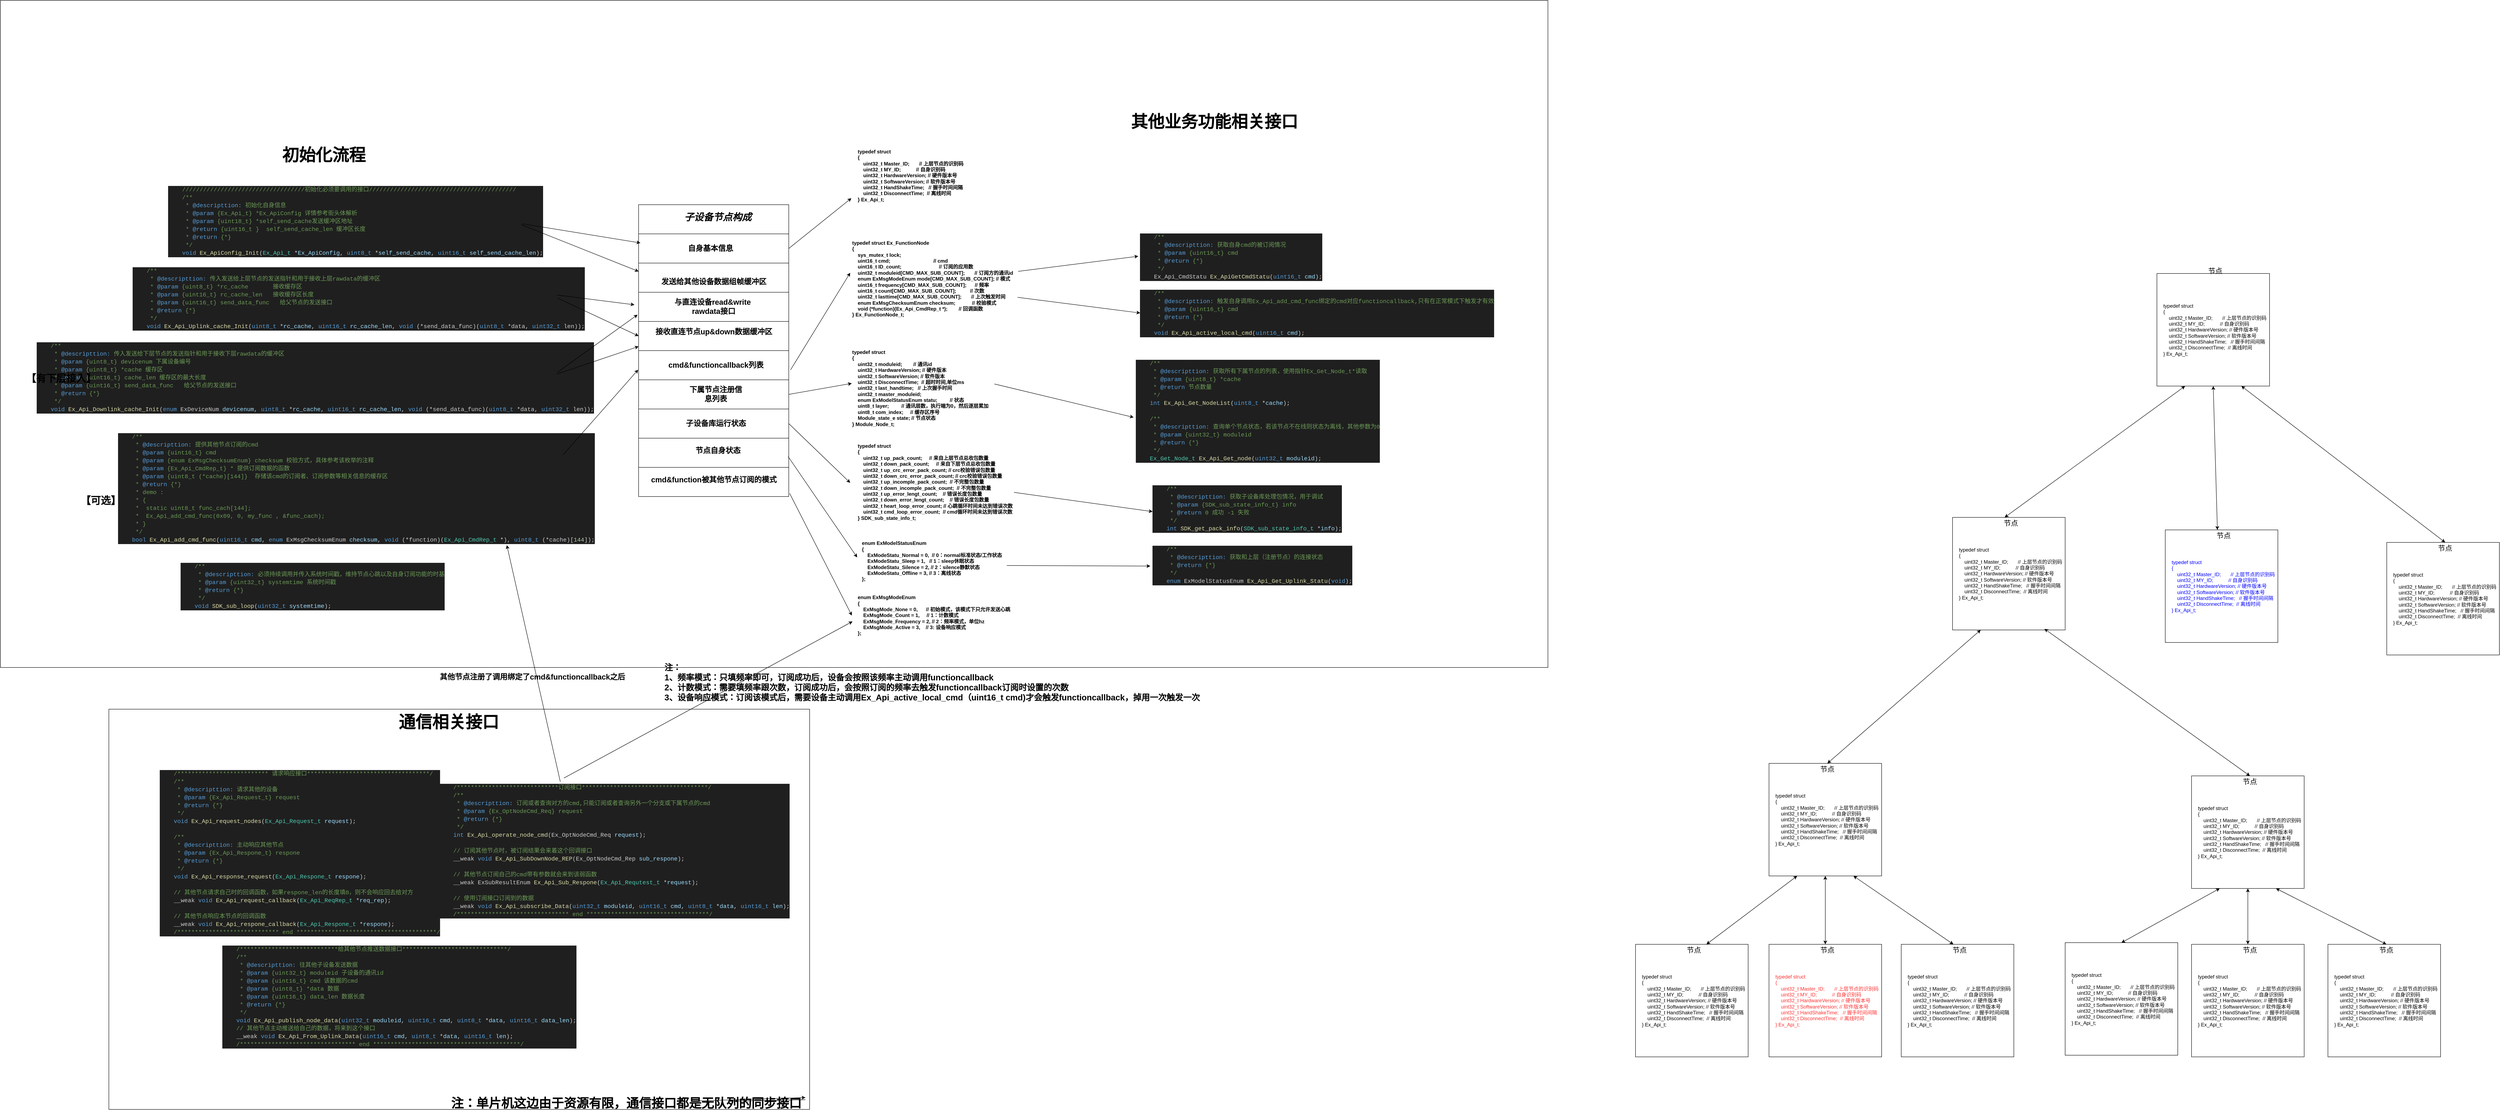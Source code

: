 <mxfile version="26.0.13">
  <diagram name="第 1 页" id="ZVLj4iOac9WPwyHm0ckP">
    <mxGraphModel dx="4877" dy="1977" grid="1" gridSize="10" guides="1" tooltips="1" connect="1" arrows="1" fold="1" page="1" pageScale="1" pageWidth="827" pageHeight="1169" math="0" shadow="0">
      <root>
        <mxCell id="0" />
        <mxCell id="1" parent="0" />
        <mxCell id="KKNS8De5CxTKTrktDygs-343" value="" style="rounded=0;whiteSpace=wrap;html=1;strokeColor=default;align=center;verticalAlign=top;fontFamily=Helvetica;fontSize=12;fontColor=default;fontStyle=1;fillColor=default;" vertex="1" parent="1">
          <mxGeometry x="-3240" y="-570" width="3710" height="1600" as="geometry" />
        </mxCell>
        <mxCell id="KKNS8De5CxTKTrktDygs-311" value="" style="shape=table;startSize=0;container=1;collapsible=0;childLayout=tableLayout;strokeColor=default;align=center;verticalAlign=top;fontFamily=Helvetica;fontSize=12;fontColor=default;fontStyle=1;fillColor=default;" vertex="1" parent="1">
          <mxGeometry x="-1710" y="-80" width="360" height="700" as="geometry" />
        </mxCell>
        <mxCell id="KKNS8De5CxTKTrktDygs-330" style="shape=tableRow;horizontal=0;startSize=0;swimlaneHead=0;swimlaneBody=0;strokeColor=inherit;top=0;left=0;bottom=0;right=0;collapsible=0;dropTarget=0;fillColor=none;points=[[0,0.5],[1,0.5]];portConstraint=eastwest;align=center;verticalAlign=top;fontFamily=Helvetica;fontSize=12;fontColor=default;fontStyle=1;" vertex="1" parent="KKNS8De5CxTKTrktDygs-311">
          <mxGeometry width="360" height="70" as="geometry" />
        </mxCell>
        <mxCell id="KKNS8De5CxTKTrktDygs-331" style="shape=partialRectangle;html=1;whiteSpace=wrap;connectable=0;strokeColor=inherit;overflow=hidden;fillColor=none;top=0;left=0;bottom=0;right=0;pointerEvents=1;align=center;verticalAlign=top;fontFamily=Helvetica;fontSize=12;fontColor=default;fontStyle=1;" vertex="1" parent="KKNS8De5CxTKTrktDygs-330">
          <mxGeometry width="360" height="70" as="geometry">
            <mxRectangle width="360" height="70" as="alternateBounds" />
          </mxGeometry>
        </mxCell>
        <mxCell id="KKNS8De5CxTKTrktDygs-328" style="shape=tableRow;horizontal=0;startSize=0;swimlaneHead=0;swimlaneBody=0;strokeColor=inherit;top=0;left=0;bottom=0;right=0;collapsible=0;dropTarget=0;fillColor=none;points=[[0,0.5],[1,0.5]];portConstraint=eastwest;align=center;verticalAlign=top;fontFamily=Helvetica;fontSize=12;fontColor=default;fontStyle=1;" vertex="1" parent="KKNS8De5CxTKTrktDygs-311">
          <mxGeometry y="70" width="360" height="70" as="geometry" />
        </mxCell>
        <mxCell id="KKNS8De5CxTKTrktDygs-329" style="shape=partialRectangle;html=1;whiteSpace=wrap;connectable=0;strokeColor=inherit;overflow=hidden;fillColor=none;top=0;left=0;bottom=0;right=0;pointerEvents=1;align=center;verticalAlign=top;fontFamily=Helvetica;fontSize=12;fontColor=default;fontStyle=1;" vertex="1" parent="KKNS8De5CxTKTrktDygs-328">
          <mxGeometry width="360" height="70" as="geometry">
            <mxRectangle width="360" height="70" as="alternateBounds" />
          </mxGeometry>
        </mxCell>
        <mxCell id="KKNS8De5CxTKTrktDygs-326" style="shape=tableRow;horizontal=0;startSize=0;swimlaneHead=0;swimlaneBody=0;strokeColor=inherit;top=0;left=0;bottom=0;right=0;collapsible=0;dropTarget=0;fillColor=none;points=[[0,0.5],[1,0.5]];portConstraint=eastwest;align=center;verticalAlign=top;fontFamily=Helvetica;fontSize=12;fontColor=default;fontStyle=1;" vertex="1" parent="KKNS8De5CxTKTrktDygs-311">
          <mxGeometry y="140" width="360" height="70" as="geometry" />
        </mxCell>
        <mxCell id="KKNS8De5CxTKTrktDygs-327" style="shape=partialRectangle;html=1;whiteSpace=wrap;connectable=0;strokeColor=inherit;overflow=hidden;fillColor=none;top=0;left=0;bottom=0;right=0;pointerEvents=1;align=center;verticalAlign=top;fontFamily=Helvetica;fontSize=12;fontColor=default;fontStyle=1;" vertex="1" parent="KKNS8De5CxTKTrktDygs-326">
          <mxGeometry width="360" height="70" as="geometry">
            <mxRectangle width="360" height="70" as="alternateBounds" />
          </mxGeometry>
        </mxCell>
        <mxCell id="KKNS8De5CxTKTrktDygs-324" style="shape=tableRow;horizontal=0;startSize=0;swimlaneHead=0;swimlaneBody=0;strokeColor=inherit;top=0;left=0;bottom=0;right=0;collapsible=0;dropTarget=0;fillColor=none;points=[[0,0.5],[1,0.5]];portConstraint=eastwest;align=center;verticalAlign=top;fontFamily=Helvetica;fontSize=12;fontColor=default;fontStyle=1;" vertex="1" parent="KKNS8De5CxTKTrktDygs-311">
          <mxGeometry y="210" width="360" height="70" as="geometry" />
        </mxCell>
        <mxCell id="KKNS8De5CxTKTrktDygs-325" style="shape=partialRectangle;html=1;whiteSpace=wrap;connectable=0;strokeColor=inherit;overflow=hidden;fillColor=none;top=0;left=0;bottom=0;right=0;pointerEvents=1;align=center;verticalAlign=top;fontFamily=Helvetica;fontSize=12;fontColor=default;fontStyle=1;" vertex="1" parent="KKNS8De5CxTKTrktDygs-324">
          <mxGeometry width="360" height="70" as="geometry">
            <mxRectangle width="360" height="70" as="alternateBounds" />
          </mxGeometry>
        </mxCell>
        <mxCell id="KKNS8De5CxTKTrktDygs-312" value="" style="shape=tableRow;horizontal=0;startSize=0;swimlaneHead=0;swimlaneBody=0;strokeColor=inherit;top=0;left=0;bottom=0;right=0;collapsible=0;dropTarget=0;fillColor=none;points=[[0,0.5],[1,0.5]];portConstraint=eastwest;align=center;verticalAlign=top;fontFamily=Helvetica;fontSize=12;fontColor=default;fontStyle=1;" vertex="1" parent="KKNS8De5CxTKTrktDygs-311">
          <mxGeometry y="280" width="360" height="70" as="geometry" />
        </mxCell>
        <mxCell id="KKNS8De5CxTKTrktDygs-313" value="" style="shape=partialRectangle;html=1;whiteSpace=wrap;connectable=0;strokeColor=inherit;overflow=hidden;fillColor=none;top=0;left=0;bottom=0;right=0;pointerEvents=1;align=center;verticalAlign=top;fontFamily=Helvetica;fontSize=12;fontColor=default;fontStyle=1;" vertex="1" parent="KKNS8De5CxTKTrktDygs-312">
          <mxGeometry width="360" height="70" as="geometry">
            <mxRectangle width="360" height="70" as="alternateBounds" />
          </mxGeometry>
        </mxCell>
        <mxCell id="KKNS8De5CxTKTrktDygs-314" value="" style="shape=tableRow;horizontal=0;startSize=0;swimlaneHead=0;swimlaneBody=0;strokeColor=inherit;top=0;left=0;bottom=0;right=0;collapsible=0;dropTarget=0;fillColor=none;points=[[0,0.5],[1,0.5]];portConstraint=eastwest;align=center;verticalAlign=top;fontFamily=Helvetica;fontSize=12;fontColor=default;fontStyle=1;" vertex="1" parent="KKNS8De5CxTKTrktDygs-311">
          <mxGeometry y="350" width="360" height="70" as="geometry" />
        </mxCell>
        <mxCell id="KKNS8De5CxTKTrktDygs-315" value="" style="shape=partialRectangle;html=1;whiteSpace=wrap;connectable=0;strokeColor=inherit;overflow=hidden;fillColor=none;top=0;left=0;bottom=0;right=0;pointerEvents=1;align=center;verticalAlign=top;fontFamily=Helvetica;fontSize=12;fontColor=default;fontStyle=1;" vertex="1" parent="KKNS8De5CxTKTrktDygs-314">
          <mxGeometry width="360" height="70" as="geometry">
            <mxRectangle width="360" height="70" as="alternateBounds" />
          </mxGeometry>
        </mxCell>
        <mxCell id="KKNS8De5CxTKTrktDygs-316" value="" style="shape=tableRow;horizontal=0;startSize=0;swimlaneHead=0;swimlaneBody=0;strokeColor=inherit;top=0;left=0;bottom=0;right=0;collapsible=0;dropTarget=0;fillColor=none;points=[[0,0.5],[1,0.5]];portConstraint=eastwest;align=center;verticalAlign=top;fontFamily=Helvetica;fontSize=12;fontColor=default;fontStyle=1;" vertex="1" parent="KKNS8De5CxTKTrktDygs-311">
          <mxGeometry y="420" width="360" height="70" as="geometry" />
        </mxCell>
        <mxCell id="KKNS8De5CxTKTrktDygs-317" value="" style="shape=partialRectangle;html=1;whiteSpace=wrap;connectable=0;strokeColor=inherit;overflow=hidden;fillColor=none;top=0;left=0;bottom=0;right=0;pointerEvents=1;align=center;verticalAlign=top;fontFamily=Helvetica;fontSize=12;fontColor=default;fontStyle=1;" vertex="1" parent="KKNS8De5CxTKTrktDygs-316">
          <mxGeometry width="360" height="70" as="geometry">
            <mxRectangle width="360" height="70" as="alternateBounds" />
          </mxGeometry>
        </mxCell>
        <mxCell id="KKNS8De5CxTKTrktDygs-318" value="" style="shape=tableRow;horizontal=0;startSize=0;swimlaneHead=0;swimlaneBody=0;strokeColor=inherit;top=0;left=0;bottom=0;right=0;collapsible=0;dropTarget=0;fillColor=none;points=[[0,0.5],[1,0.5]];portConstraint=eastwest;align=center;verticalAlign=top;fontFamily=Helvetica;fontSize=12;fontColor=default;fontStyle=1;" vertex="1" parent="KKNS8De5CxTKTrktDygs-311">
          <mxGeometry y="490" width="360" height="70" as="geometry" />
        </mxCell>
        <mxCell id="KKNS8De5CxTKTrktDygs-319" value="" style="shape=partialRectangle;html=1;whiteSpace=wrap;connectable=0;strokeColor=inherit;overflow=hidden;fillColor=none;top=0;left=0;bottom=0;right=0;pointerEvents=1;align=center;verticalAlign=top;fontFamily=Helvetica;fontSize=12;fontColor=default;fontStyle=1;" vertex="1" parent="KKNS8De5CxTKTrktDygs-318">
          <mxGeometry width="360" height="70" as="geometry">
            <mxRectangle width="360" height="70" as="alternateBounds" />
          </mxGeometry>
        </mxCell>
        <mxCell id="KKNS8De5CxTKTrktDygs-320" value="" style="shape=tableRow;horizontal=0;startSize=0;swimlaneHead=0;swimlaneBody=0;strokeColor=inherit;top=0;left=0;bottom=0;right=0;collapsible=0;dropTarget=0;fillColor=none;points=[[0,0.5],[1,0.5]];portConstraint=eastwest;align=center;verticalAlign=top;fontFamily=Helvetica;fontSize=12;fontColor=default;fontStyle=1;" vertex="1" parent="KKNS8De5CxTKTrktDygs-311">
          <mxGeometry y="560" width="360" height="70" as="geometry" />
        </mxCell>
        <mxCell id="KKNS8De5CxTKTrktDygs-321" value="" style="shape=partialRectangle;html=1;whiteSpace=wrap;connectable=0;strokeColor=inherit;overflow=hidden;fillColor=none;top=0;left=0;bottom=0;right=0;pointerEvents=1;align=center;verticalAlign=top;fontFamily=Helvetica;fontSize=12;fontColor=default;fontStyle=1;" vertex="1" parent="KKNS8De5CxTKTrktDygs-320">
          <mxGeometry width="360" height="70" as="geometry">
            <mxRectangle width="360" height="70" as="alternateBounds" />
          </mxGeometry>
        </mxCell>
        <mxCell id="KKNS8De5CxTKTrktDygs-349" style="shape=tableRow;horizontal=0;startSize=0;swimlaneHead=0;swimlaneBody=0;strokeColor=inherit;top=0;left=0;bottom=0;right=0;collapsible=0;dropTarget=0;fillColor=none;points=[[0,0.5],[1,0.5]];portConstraint=eastwest;align=center;verticalAlign=top;fontFamily=Helvetica;fontSize=12;fontColor=default;fontStyle=1;" vertex="1" parent="KKNS8De5CxTKTrktDygs-311">
          <mxGeometry y="630" width="360" height="70" as="geometry" />
        </mxCell>
        <mxCell id="KKNS8De5CxTKTrktDygs-350" style="shape=partialRectangle;html=1;whiteSpace=wrap;connectable=0;strokeColor=inherit;overflow=hidden;fillColor=none;top=0;left=0;bottom=0;right=0;pointerEvents=1;align=center;verticalAlign=top;fontFamily=Helvetica;fontSize=12;fontColor=default;fontStyle=1;" vertex="1" parent="KKNS8De5CxTKTrktDygs-349">
          <mxGeometry width="360" height="70" as="geometry">
            <mxRectangle width="360" height="70" as="alternateBounds" />
          </mxGeometry>
        </mxCell>
        <mxCell id="KKNS8De5CxTKTrktDygs-255" value="" style="rounded=0;whiteSpace=wrap;html=1;strokeColor=default;align=center;verticalAlign=top;fontFamily=Helvetica;fontSize=12;fontColor=default;fontStyle=1;fillColor=default;" vertex="1" parent="1">
          <mxGeometry x="-2980" y="1130" width="1680" height="960" as="geometry" />
        </mxCell>
        <mxCell id="KKNS8De5CxTKTrktDygs-10" value="" style="group" vertex="1" connectable="0" parent="1">
          <mxGeometry x="1930" y="85" width="270" height="270" as="geometry" />
        </mxCell>
        <mxCell id="KKNS8De5CxTKTrktDygs-12" value="" style="group" vertex="1" connectable="0" parent="KKNS8De5CxTKTrktDygs-10">
          <mxGeometry width="270" height="270" as="geometry" />
        </mxCell>
        <mxCell id="KKNS8De5CxTKTrktDygs-6" value="&lt;div&gt;&lt;span style=&quot;font-size: 12px;&quot;&gt;&amp;nbsp; &amp;nbsp; typedef struct&lt;/span&gt;&lt;/div&gt;&lt;div&gt;&lt;span style=&quot;font-size: 12px;&quot;&gt;&amp;nbsp; &amp;nbsp; {&lt;/span&gt;&lt;/div&gt;&lt;div&gt;&lt;span style=&quot;font-size: 12px;&quot;&gt;&amp;nbsp; &amp;nbsp; &amp;nbsp; &amp;nbsp; uint32_t Master_ID;&amp;nbsp; &amp;nbsp; &amp;nbsp; &amp;nbsp;// 上层节点的识别码&lt;/span&gt;&lt;/div&gt;&lt;div&gt;&lt;span style=&quot;font-size: 12px;&quot;&gt;&amp;nbsp; &amp;nbsp; &amp;nbsp; &amp;nbsp; uint32_t MY_ID;&amp;nbsp; &amp;nbsp; &amp;nbsp; &amp;nbsp; &amp;nbsp; &amp;nbsp;// 自身识别码&lt;/span&gt;&lt;/div&gt;&lt;div&gt;&lt;span style=&quot;font-size: 12px;&quot;&gt;&amp;nbsp; &amp;nbsp; &amp;nbsp; &amp;nbsp; uint32_t HardwareVersion; // 硬件版本号&lt;/span&gt;&lt;/div&gt;&lt;div&gt;&lt;span style=&quot;font-size: 12px;&quot;&gt;&amp;nbsp; &amp;nbsp; &amp;nbsp; &amp;nbsp; uint32_t SoftwareVersion; // 软件版本号&lt;/span&gt;&lt;/div&gt;&lt;div&gt;&lt;span style=&quot;font-size: 12px;&quot;&gt;&amp;nbsp; &amp;nbsp; &amp;nbsp; &amp;nbsp; uint32_t HandShakeTime;&amp;nbsp; &amp;nbsp;// 握手时间间隔&lt;/span&gt;&lt;/div&gt;&lt;div&gt;&lt;span style=&quot;font-size: 12px;&quot;&gt;&amp;nbsp; &amp;nbsp; &amp;nbsp; &amp;nbsp; uint32_t DisconnectTime;&amp;nbsp; // 离线时间&lt;/span&gt;&lt;/div&gt;&lt;div&gt;&lt;span style=&quot;font-size: 12px;&quot;&gt;&amp;nbsp; &amp;nbsp; } Ex_Api_t;&lt;/span&gt;&lt;/div&gt;" style="whiteSpace=wrap;html=1;aspect=fixed;strokeColor=default;align=left;verticalAlign=middle;fontFamily=Helvetica;fontSize=12;fontColor=default;fillColor=default;" vertex="1" parent="KKNS8De5CxTKTrktDygs-12">
          <mxGeometry width="270" height="270" as="geometry" />
        </mxCell>
        <mxCell id="KKNS8De5CxTKTrktDygs-8" value="&lt;font style=&quot;font-size: 17px;&quot;&gt;节点&lt;/font&gt;" style="text;html=1;align=center;verticalAlign=middle;whiteSpace=wrap;rounded=0;fontFamily=Helvetica;fontSize=12;fontColor=default;" vertex="1" parent="KKNS8De5CxTKTrktDygs-12">
          <mxGeometry x="90" y="-10" width="100" height="10" as="geometry" />
        </mxCell>
        <mxCell id="KKNS8De5CxTKTrktDygs-13" value="" style="group" vertex="1" connectable="0" parent="1">
          <mxGeometry x="1440" y="670" width="270" height="270" as="geometry" />
        </mxCell>
        <mxCell id="KKNS8De5CxTKTrktDygs-14" value="" style="group" vertex="1" connectable="0" parent="KKNS8De5CxTKTrktDygs-13">
          <mxGeometry width="270" height="270" as="geometry" />
        </mxCell>
        <mxCell id="KKNS8De5CxTKTrktDygs-15" value="&lt;div&gt;&lt;span style=&quot;font-size: 12px;&quot;&gt;&amp;nbsp; &amp;nbsp; typedef struct&lt;/span&gt;&lt;/div&gt;&lt;div&gt;&lt;span style=&quot;font-size: 12px;&quot;&gt;&amp;nbsp; &amp;nbsp; {&lt;/span&gt;&lt;/div&gt;&lt;div&gt;&lt;span style=&quot;font-size: 12px;&quot;&gt;&amp;nbsp; &amp;nbsp; &amp;nbsp; &amp;nbsp; uint32_t Master_ID;&amp;nbsp; &amp;nbsp; &amp;nbsp; &amp;nbsp;// 上层节点的识别码&lt;/span&gt;&lt;/div&gt;&lt;div&gt;&lt;span style=&quot;font-size: 12px;&quot;&gt;&amp;nbsp; &amp;nbsp; &amp;nbsp; &amp;nbsp; uint32_t MY_ID;&amp;nbsp; &amp;nbsp; &amp;nbsp; &amp;nbsp; &amp;nbsp; &amp;nbsp;// 自身识别码&lt;/span&gt;&lt;/div&gt;&lt;div&gt;&lt;span style=&quot;font-size: 12px;&quot;&gt;&amp;nbsp; &amp;nbsp; &amp;nbsp; &amp;nbsp; uint32_t HardwareVersion; // 硬件版本号&lt;/span&gt;&lt;/div&gt;&lt;div&gt;&lt;span style=&quot;font-size: 12px;&quot;&gt;&amp;nbsp; &amp;nbsp; &amp;nbsp; &amp;nbsp; uint32_t SoftwareVersion; // 软件版本号&lt;/span&gt;&lt;/div&gt;&lt;div&gt;&lt;span style=&quot;font-size: 12px;&quot;&gt;&amp;nbsp; &amp;nbsp; &amp;nbsp; &amp;nbsp; uint32_t HandShakeTime;&amp;nbsp; &amp;nbsp;// 握手时间间隔&lt;/span&gt;&lt;/div&gt;&lt;div&gt;&lt;span style=&quot;font-size: 12px;&quot;&gt;&amp;nbsp; &amp;nbsp; &amp;nbsp; &amp;nbsp; uint32_t DisconnectTime;&amp;nbsp; // 离线时间&lt;/span&gt;&lt;/div&gt;&lt;div&gt;&lt;span style=&quot;font-size: 12px;&quot;&gt;&amp;nbsp; &amp;nbsp; } Ex_Api_t;&lt;/span&gt;&lt;/div&gt;" style="whiteSpace=wrap;html=1;aspect=fixed;strokeColor=default;align=left;verticalAlign=middle;fontFamily=Helvetica;fontSize=12;fontColor=default;fillColor=default;" vertex="1" parent="KKNS8De5CxTKTrktDygs-14">
          <mxGeometry width="270" height="270" as="geometry" />
        </mxCell>
        <mxCell id="KKNS8De5CxTKTrktDygs-16" value="&lt;font style=&quot;font-size: 17px;&quot;&gt;节点&lt;/font&gt;" style="text;html=1;align=center;verticalAlign=middle;whiteSpace=wrap;rounded=0;fontFamily=Helvetica;fontSize=12;fontColor=default;" vertex="1" parent="KKNS8De5CxTKTrktDygs-14">
          <mxGeometry x="110" width="60" height="30" as="geometry" />
        </mxCell>
        <mxCell id="KKNS8De5CxTKTrktDygs-32" value="" style="endArrow=classic;startArrow=classic;html=1;rounded=0;fontFamily=Helvetica;fontSize=12;fontColor=default;exitX=0.25;exitY=0;exitDx=0;exitDy=0;entryX=0.25;entryY=1;entryDx=0;entryDy=0;" edge="1" parent="1" source="KKNS8De5CxTKTrktDygs-16" target="KKNS8De5CxTKTrktDygs-6">
          <mxGeometry width="50" height="50" relative="1" as="geometry">
            <mxPoint x="1690" y="680" as="sourcePoint" />
            <mxPoint x="1740" y="630" as="targetPoint" />
            <Array as="points" />
          </mxGeometry>
        </mxCell>
        <mxCell id="KKNS8De5CxTKTrktDygs-33" value="" style="group" vertex="1" connectable="0" parent="1">
          <mxGeometry x="2481" y="730" width="270" height="270" as="geometry" />
        </mxCell>
        <mxCell id="KKNS8De5CxTKTrktDygs-34" value="" style="group" vertex="1" connectable="0" parent="KKNS8De5CxTKTrktDygs-33">
          <mxGeometry width="270" height="270" as="geometry" />
        </mxCell>
        <mxCell id="KKNS8De5CxTKTrktDygs-35" value="&lt;div&gt;&lt;span style=&quot;font-size: 12px;&quot;&gt;&amp;nbsp; &amp;nbsp; typedef struct&lt;/span&gt;&lt;/div&gt;&lt;div&gt;&lt;span style=&quot;font-size: 12px;&quot;&gt;&amp;nbsp; &amp;nbsp; {&lt;/span&gt;&lt;/div&gt;&lt;div&gt;&lt;span style=&quot;font-size: 12px;&quot;&gt;&amp;nbsp; &amp;nbsp; &amp;nbsp; &amp;nbsp; uint32_t Master_ID;&amp;nbsp; &amp;nbsp; &amp;nbsp; &amp;nbsp;// 上层节点的识别码&lt;/span&gt;&lt;/div&gt;&lt;div&gt;&lt;span style=&quot;font-size: 12px;&quot;&gt;&amp;nbsp; &amp;nbsp; &amp;nbsp; &amp;nbsp; uint32_t MY_ID;&amp;nbsp; &amp;nbsp; &amp;nbsp; &amp;nbsp; &amp;nbsp; &amp;nbsp;// 自身识别码&lt;/span&gt;&lt;/div&gt;&lt;div&gt;&lt;span style=&quot;font-size: 12px;&quot;&gt;&amp;nbsp; &amp;nbsp; &amp;nbsp; &amp;nbsp; uint32_t HardwareVersion; // 硬件版本号&lt;/span&gt;&lt;/div&gt;&lt;div&gt;&lt;span style=&quot;font-size: 12px;&quot;&gt;&amp;nbsp; &amp;nbsp; &amp;nbsp; &amp;nbsp; uint32_t SoftwareVersion; // 软件版本号&lt;/span&gt;&lt;/div&gt;&lt;div&gt;&lt;span style=&quot;font-size: 12px;&quot;&gt;&amp;nbsp; &amp;nbsp; &amp;nbsp; &amp;nbsp; uint32_t HandShakeTime;&amp;nbsp; &amp;nbsp;// 握手时间间隔&lt;/span&gt;&lt;/div&gt;&lt;div&gt;&lt;span style=&quot;font-size: 12px;&quot;&gt;&amp;nbsp; &amp;nbsp; &amp;nbsp; &amp;nbsp; uint32_t DisconnectTime;&amp;nbsp; // 离线时间&lt;/span&gt;&lt;/div&gt;&lt;div&gt;&lt;span style=&quot;font-size: 12px;&quot;&gt;&amp;nbsp; &amp;nbsp; } Ex_Api_t;&lt;/span&gt;&lt;/div&gt;" style="whiteSpace=wrap;html=1;aspect=fixed;strokeColor=default;align=left;verticalAlign=middle;fontFamily=Helvetica;fontSize=12;fontColor=default;fillColor=default;" vertex="1" parent="KKNS8De5CxTKTrktDygs-34">
          <mxGeometry width="270" height="270" as="geometry" />
        </mxCell>
        <mxCell id="KKNS8De5CxTKTrktDygs-36" value="&lt;font style=&quot;font-size: 17px;&quot;&gt;节点&lt;/font&gt;" style="text;html=1;align=center;verticalAlign=middle;whiteSpace=wrap;rounded=0;fontFamily=Helvetica;fontSize=12;fontColor=default;" vertex="1" parent="KKNS8De5CxTKTrktDygs-34">
          <mxGeometry x="110" width="60" height="30" as="geometry" />
        </mxCell>
        <mxCell id="KKNS8De5CxTKTrktDygs-42" value="" style="endArrow=classic;startArrow=classic;html=1;rounded=0;fontFamily=Helvetica;fontSize=12;fontColor=default;exitX=0.25;exitY=0;exitDx=0;exitDy=0;entryX=0.5;entryY=1;entryDx=0;entryDy=0;" edge="1" parent="1" source="KKNS8De5CxTKTrktDygs-373" target="KKNS8De5CxTKTrktDygs-6">
          <mxGeometry width="50" height="50" relative="1" as="geometry">
            <mxPoint x="2080" y="695" as="sourcePoint" />
            <mxPoint x="1907" y="350" as="targetPoint" />
          </mxGeometry>
        </mxCell>
        <mxCell id="KKNS8De5CxTKTrktDygs-44" value="" style="endArrow=classic;startArrow=classic;html=1;rounded=0;fontFamily=Helvetica;fontSize=12;fontColor=default;entryX=0.75;entryY=1;entryDx=0;entryDy=0;exitX=0.5;exitY=0;exitDx=0;exitDy=0;" edge="1" parent="1" source="KKNS8De5CxTKTrktDygs-36" target="KKNS8De5CxTKTrktDygs-6">
          <mxGeometry width="50" height="50" relative="1" as="geometry">
            <mxPoint x="2037" y="540" as="sourcePoint" />
            <mxPoint x="2087" y="490" as="targetPoint" />
          </mxGeometry>
        </mxCell>
        <mxCell id="KKNS8De5CxTKTrktDygs-66" value="" style="group" vertex="1" connectable="0" parent="1">
          <mxGeometry x="1000" y="1260" width="270" height="270" as="geometry" />
        </mxCell>
        <mxCell id="KKNS8De5CxTKTrktDygs-67" value="" style="group" vertex="1" connectable="0" parent="KKNS8De5CxTKTrktDygs-66">
          <mxGeometry width="270" height="270" as="geometry" />
        </mxCell>
        <mxCell id="KKNS8De5CxTKTrktDygs-68" value="&lt;div&gt;&lt;span style=&quot;font-size: 12px;&quot;&gt;&amp;nbsp; &amp;nbsp; typedef struct&lt;/span&gt;&lt;/div&gt;&lt;div&gt;&lt;span style=&quot;font-size: 12px;&quot;&gt;&amp;nbsp; &amp;nbsp; {&lt;/span&gt;&lt;/div&gt;&lt;div&gt;&lt;span style=&quot;font-size: 12px;&quot;&gt;&amp;nbsp; &amp;nbsp; &amp;nbsp; &amp;nbsp; uint32_t Master_ID;&amp;nbsp; &amp;nbsp; &amp;nbsp; &amp;nbsp;// 上层节点的识别码&lt;/span&gt;&lt;/div&gt;&lt;div&gt;&lt;span style=&quot;font-size: 12px;&quot;&gt;&amp;nbsp; &amp;nbsp; &amp;nbsp; &amp;nbsp; uint32_t MY_ID;&amp;nbsp; &amp;nbsp; &amp;nbsp; &amp;nbsp; &amp;nbsp; &amp;nbsp;// 自身识别码&lt;/span&gt;&lt;/div&gt;&lt;div&gt;&lt;span style=&quot;font-size: 12px;&quot;&gt;&amp;nbsp; &amp;nbsp; &amp;nbsp; &amp;nbsp; uint32_t HardwareVersion; // 硬件版本号&lt;/span&gt;&lt;/div&gt;&lt;div&gt;&lt;span style=&quot;font-size: 12px;&quot;&gt;&amp;nbsp; &amp;nbsp; &amp;nbsp; &amp;nbsp; uint32_t SoftwareVersion; // 软件版本号&lt;/span&gt;&lt;/div&gt;&lt;div&gt;&lt;span style=&quot;font-size: 12px;&quot;&gt;&amp;nbsp; &amp;nbsp; &amp;nbsp; &amp;nbsp; uint32_t HandShakeTime;&amp;nbsp; &amp;nbsp;// 握手时间间隔&lt;/span&gt;&lt;/div&gt;&lt;div&gt;&lt;span style=&quot;font-size: 12px;&quot;&gt;&amp;nbsp; &amp;nbsp; &amp;nbsp; &amp;nbsp; uint32_t DisconnectTime;&amp;nbsp; // 离线时间&lt;/span&gt;&lt;/div&gt;&lt;div&gt;&lt;span style=&quot;font-size: 12px;&quot;&gt;&amp;nbsp; &amp;nbsp; } Ex_Api_t;&lt;/span&gt;&lt;/div&gt;" style="whiteSpace=wrap;html=1;aspect=fixed;strokeColor=default;align=left;verticalAlign=middle;fontFamily=Helvetica;fontSize=12;fontColor=default;fillColor=default;" vertex="1" parent="KKNS8De5CxTKTrktDygs-67">
          <mxGeometry width="270" height="270" as="geometry" />
        </mxCell>
        <mxCell id="KKNS8De5CxTKTrktDygs-69" value="&lt;font style=&quot;font-size: 17px;&quot;&gt;节点&lt;/font&gt;" style="text;html=1;align=center;verticalAlign=middle;whiteSpace=wrap;rounded=0;fontFamily=Helvetica;fontSize=12;fontColor=default;" vertex="1" parent="KKNS8De5CxTKTrktDygs-67">
          <mxGeometry x="90" width="100" height="30" as="geometry" />
        </mxCell>
        <mxCell id="KKNS8De5CxTKTrktDygs-74" value="" style="endArrow=classic;startArrow=classic;html=1;rounded=0;fontFamily=Helvetica;fontSize=12;fontColor=default;exitX=1;exitY=0;exitDx=0;exitDy=0;entryX=0.25;entryY=1;entryDx=0;entryDy=0;" edge="1" parent="1" source="KKNS8De5CxTKTrktDygs-369" target="KKNS8De5CxTKTrktDygs-68">
          <mxGeometry width="50" height="50" relative="1" as="geometry">
            <mxPoint x="815" y="1694" as="sourcePoint" />
            <mxPoint x="1180" y="1580" as="targetPoint" />
            <Array as="points" />
          </mxGeometry>
        </mxCell>
        <mxCell id="KKNS8De5CxTKTrktDygs-79" value="" style="group;" vertex="1" connectable="0" parent="1">
          <mxGeometry x="1000" y="1694" width="270" height="270" as="geometry" />
        </mxCell>
        <mxCell id="KKNS8De5CxTKTrktDygs-80" value="" style="group" vertex="1" connectable="0" parent="KKNS8De5CxTKTrktDygs-79">
          <mxGeometry width="270" height="270" as="geometry" />
        </mxCell>
        <mxCell id="KKNS8De5CxTKTrktDygs-81" value="&lt;div&gt;&lt;span style=&quot;font-size: 12px; background-color: light-dark(#ffffff, var(--ge-dark-color, #121212));&quot;&gt;&lt;font style=&quot;color: rgb(255, 51, 51);&quot;&gt;&amp;nbsp; &amp;nbsp; typedef struct&lt;/font&gt;&lt;/span&gt;&lt;/div&gt;&lt;div&gt;&lt;span style=&quot;font-size: 12px; background-color: light-dark(#ffffff, var(--ge-dark-color, #121212));&quot;&gt;&lt;font style=&quot;color: rgb(255, 51, 51);&quot;&gt;&amp;nbsp; &amp;nbsp; {&lt;/font&gt;&lt;/span&gt;&lt;/div&gt;&lt;div&gt;&lt;span style=&quot;font-size: 12px; background-color: light-dark(#ffffff, var(--ge-dark-color, #121212));&quot;&gt;&lt;font style=&quot;color: rgb(255, 51, 51);&quot;&gt;&amp;nbsp; &amp;nbsp; &amp;nbsp; &amp;nbsp; uint32_t Master_ID;&amp;nbsp; &amp;nbsp; &amp;nbsp; &amp;nbsp;// 上层节点的识别码&lt;/font&gt;&lt;/span&gt;&lt;/div&gt;&lt;div&gt;&lt;span style=&quot;font-size: 12px; background-color: light-dark(#ffffff, var(--ge-dark-color, #121212));&quot;&gt;&lt;font style=&quot;color: rgb(255, 51, 51);&quot;&gt;&amp;nbsp; &amp;nbsp; &amp;nbsp; &amp;nbsp; uint32_t MY_ID;&amp;nbsp; &amp;nbsp; &amp;nbsp; &amp;nbsp; &amp;nbsp; &amp;nbsp;// 自身识别码&lt;/font&gt;&lt;/span&gt;&lt;/div&gt;&lt;div&gt;&lt;span style=&quot;font-size: 12px; background-color: light-dark(#ffffff, var(--ge-dark-color, #121212));&quot;&gt;&lt;font style=&quot;color: rgb(255, 51, 51);&quot;&gt;&amp;nbsp; &amp;nbsp; &amp;nbsp; &amp;nbsp; uint32_t HardwareVersion; // 硬件版本号&lt;/font&gt;&lt;/span&gt;&lt;/div&gt;&lt;div&gt;&lt;span style=&quot;font-size: 12px; background-color: light-dark(#ffffff, var(--ge-dark-color, #121212));&quot;&gt;&lt;font style=&quot;color: rgb(255, 51, 51);&quot;&gt;&amp;nbsp; &amp;nbsp; &amp;nbsp; &amp;nbsp; uint32_t SoftwareVersion; // 软件版本号&lt;/font&gt;&lt;/span&gt;&lt;/div&gt;&lt;div&gt;&lt;span style=&quot;font-size: 12px; background-color: light-dark(#ffffff, var(--ge-dark-color, #121212));&quot;&gt;&lt;font style=&quot;color: rgb(255, 51, 51);&quot;&gt;&amp;nbsp; &amp;nbsp; &amp;nbsp; &amp;nbsp; uint32_t HandShakeTime;&amp;nbsp; &amp;nbsp;// 握手时间间隔&lt;/font&gt;&lt;/span&gt;&lt;/div&gt;&lt;div&gt;&lt;span style=&quot;font-size: 12px; background-color: light-dark(#ffffff, var(--ge-dark-color, #121212));&quot;&gt;&lt;font style=&quot;color: rgb(255, 51, 51);&quot;&gt;&amp;nbsp; &amp;nbsp; &amp;nbsp; &amp;nbsp; uint32_t DisconnectTime;&amp;nbsp; // 离线时间&lt;/font&gt;&lt;/span&gt;&lt;/div&gt;&lt;div&gt;&lt;span style=&quot;font-size: 12px; background-color: light-dark(#ffffff, var(--ge-dark-color, #121212));&quot;&gt;&lt;font style=&quot;color: rgb(255, 51, 51);&quot;&gt;&amp;nbsp; &amp;nbsp; } Ex_Api_t;&lt;/font&gt;&lt;/span&gt;&lt;/div&gt;" style="whiteSpace=wrap;html=1;aspect=fixed;strokeColor=default;align=left;verticalAlign=middle;fontFamily=Helvetica;fontSize=12;fontColor=default;fillColor=default;" vertex="1" parent="KKNS8De5CxTKTrktDygs-80">
          <mxGeometry width="270" height="270" as="geometry" />
        </mxCell>
        <mxCell id="KKNS8De5CxTKTrktDygs-82" value="&lt;font style=&quot;font-size: 17px;&quot;&gt;节点&lt;/font&gt;" style="text;html=1;align=center;verticalAlign=middle;whiteSpace=wrap;rounded=0;fontFamily=Helvetica;fontSize=12;fontColor=default;" vertex="1" parent="KKNS8De5CxTKTrktDygs-80">
          <mxGeometry x="110" width="60" height="30" as="geometry" />
        </mxCell>
        <mxCell id="KKNS8De5CxTKTrktDygs-83" value="" style="endArrow=classic;startArrow=classic;html=1;rounded=0;fontFamily=Helvetica;fontSize=12;fontColor=default;exitX=0.5;exitY=0;exitDx=0;exitDy=0;entryX=0.5;entryY=1;entryDx=0;entryDy=0;" edge="1" parent="1" source="KKNS8De5CxTKTrktDygs-81" target="KKNS8De5CxTKTrktDygs-68">
          <mxGeometry width="50" height="50" relative="1" as="geometry">
            <mxPoint x="1130" y="1740" as="sourcePoint" />
            <mxPoint x="1000" y="1550" as="targetPoint" />
          </mxGeometry>
        </mxCell>
        <mxCell id="KKNS8De5CxTKTrktDygs-84" value="" style="endArrow=classic;startArrow=classic;html=1;rounded=0;fontFamily=Helvetica;fontSize=12;fontColor=default;entryX=0.75;entryY=1;entryDx=0;entryDy=0;exitX=0.25;exitY=0;exitDx=0;exitDy=0;" edge="1" parent="1" source="KKNS8De5CxTKTrktDygs-176" target="KKNS8De5CxTKTrktDygs-68">
          <mxGeometry width="50" height="50" relative="1" as="geometry">
            <mxPoint x="1465" y="1694" as="sourcePoint" />
            <mxPoint x="1180" y="1690" as="targetPoint" />
          </mxGeometry>
        </mxCell>
        <mxCell id="KKNS8De5CxTKTrktDygs-85" value="" style="endArrow=classic;startArrow=classic;html=1;rounded=0;fontFamily=Helvetica;fontSize=12;fontColor=default;exitX=0.5;exitY=0;exitDx=0;exitDy=0;entryX=0.25;entryY=1;entryDx=0;entryDy=0;" edge="1" parent="1" source="KKNS8De5CxTKTrktDygs-69" target="KKNS8De5CxTKTrktDygs-15">
          <mxGeometry width="50" height="50" relative="1" as="geometry">
            <mxPoint x="670" y="1259" as="sourcePoint" />
            <mxPoint x="910" y="1030" as="targetPoint" />
          </mxGeometry>
        </mxCell>
        <mxCell id="KKNS8De5CxTKTrktDygs-86" value="" style="group" vertex="1" connectable="0" parent="1">
          <mxGeometry x="2013" y="1290" width="270" height="270" as="geometry" />
        </mxCell>
        <mxCell id="KKNS8De5CxTKTrktDygs-87" value="" style="group" vertex="1" connectable="0" parent="KKNS8De5CxTKTrktDygs-86">
          <mxGeometry width="270" height="270" as="geometry" />
        </mxCell>
        <mxCell id="KKNS8De5CxTKTrktDygs-88" value="&lt;div&gt;&lt;span style=&quot;font-size: 12px;&quot;&gt;&amp;nbsp; &amp;nbsp; typedef struct&lt;/span&gt;&lt;/div&gt;&lt;div&gt;&lt;span style=&quot;font-size: 12px;&quot;&gt;&amp;nbsp; &amp;nbsp; {&lt;/span&gt;&lt;/div&gt;&lt;div&gt;&lt;span style=&quot;font-size: 12px;&quot;&gt;&amp;nbsp; &amp;nbsp; &amp;nbsp; &amp;nbsp; uint32_t Master_ID;&amp;nbsp; &amp;nbsp; &amp;nbsp; &amp;nbsp;// 上层节点的识别码&lt;/span&gt;&lt;/div&gt;&lt;div&gt;&lt;span style=&quot;font-size: 12px;&quot;&gt;&amp;nbsp; &amp;nbsp; &amp;nbsp; &amp;nbsp; uint32_t MY_ID;&amp;nbsp; &amp;nbsp; &amp;nbsp; &amp;nbsp; &amp;nbsp; &amp;nbsp;// 自身识别码&lt;/span&gt;&lt;/div&gt;&lt;div&gt;&lt;span style=&quot;font-size: 12px;&quot;&gt;&amp;nbsp; &amp;nbsp; &amp;nbsp; &amp;nbsp; uint32_t HardwareVersion; // 硬件版本号&lt;/span&gt;&lt;/div&gt;&lt;div&gt;&lt;span style=&quot;font-size: 12px;&quot;&gt;&amp;nbsp; &amp;nbsp; &amp;nbsp; &amp;nbsp; uint32_t SoftwareVersion; // 软件版本号&lt;/span&gt;&lt;/div&gt;&lt;div&gt;&lt;span style=&quot;font-size: 12px;&quot;&gt;&amp;nbsp; &amp;nbsp; &amp;nbsp; &amp;nbsp; uint32_t HandShakeTime;&amp;nbsp; &amp;nbsp;// 握手时间间隔&lt;/span&gt;&lt;/div&gt;&lt;div&gt;&lt;span style=&quot;font-size: 12px;&quot;&gt;&amp;nbsp; &amp;nbsp; &amp;nbsp; &amp;nbsp; uint32_t DisconnectTime;&amp;nbsp; // 离线时间&lt;/span&gt;&lt;/div&gt;&lt;div&gt;&lt;span style=&quot;font-size: 12px;&quot;&gt;&amp;nbsp; &amp;nbsp; } Ex_Api_t;&lt;/span&gt;&lt;/div&gt;" style="whiteSpace=wrap;html=1;aspect=fixed;strokeColor=default;align=left;verticalAlign=middle;fontFamily=Helvetica;fontSize=12;fontColor=default;fillColor=default;" vertex="1" parent="KKNS8De5CxTKTrktDygs-87">
          <mxGeometry width="270" height="270" as="geometry" />
        </mxCell>
        <mxCell id="KKNS8De5CxTKTrktDygs-89" value="&lt;span style=&quot;font-size: 17px;&quot;&gt;节点&lt;/span&gt;" style="text;html=1;align=center;verticalAlign=middle;whiteSpace=wrap;rounded=0;fontFamily=Helvetica;fontSize=12;fontColor=default;" vertex="1" parent="KKNS8De5CxTKTrktDygs-87">
          <mxGeometry x="90" width="100" height="30" as="geometry" />
        </mxCell>
        <mxCell id="KKNS8De5CxTKTrktDygs-90" value="" style="group" vertex="1" connectable="0" parent="1">
          <mxGeometry x="-310" y="1754" width="270" height="270" as="geometry" />
        </mxCell>
        <mxCell id="KKNS8De5CxTKTrktDygs-91" value="" style="group" vertex="1" connectable="0" parent="KKNS8De5CxTKTrktDygs-90">
          <mxGeometry width="270" height="270" as="geometry" />
        </mxCell>
        <mxCell id="KKNS8De5CxTKTrktDygs-93" value="&lt;font style=&quot;font-size: 17px;&quot;&gt;节点&lt;/font&gt;" style="text;html=1;align=center;verticalAlign=middle;whiteSpace=wrap;rounded=0;fontFamily=Helvetica;fontSize=12;fontColor=default;" vertex="1" parent="KKNS8De5CxTKTrktDygs-91">
          <mxGeometry x="2110" y="-60" width="60" height="30" as="geometry" />
        </mxCell>
        <mxCell id="KKNS8De5CxTKTrktDygs-94" value="" style="endArrow=classic;startArrow=classic;html=1;rounded=0;fontFamily=Helvetica;fontSize=12;fontColor=default;exitX=0.5;exitY=0;exitDx=0;exitDy=0;entryX=0.25;entryY=1;entryDx=0;entryDy=0;" edge="1" parent="1" source="KKNS8De5CxTKTrktDygs-92" target="KKNS8De5CxTKTrktDygs-88">
          <mxGeometry width="50" height="50" relative="1" as="geometry">
            <mxPoint x="2280" y="1650" as="sourcePoint" />
            <mxPoint x="2330" y="1600" as="targetPoint" />
            <Array as="points" />
          </mxGeometry>
        </mxCell>
        <mxCell id="KKNS8De5CxTKTrktDygs-95" value="" style="group" vertex="1" connectable="0" parent="1">
          <mxGeometry x="2340" y="1694" width="270" height="270" as="geometry" />
        </mxCell>
        <mxCell id="KKNS8De5CxTKTrktDygs-96" value="" style="group" vertex="1" connectable="0" parent="KKNS8De5CxTKTrktDygs-95">
          <mxGeometry width="270" height="270" as="geometry" />
        </mxCell>
        <mxCell id="KKNS8De5CxTKTrktDygs-97" value="&lt;div&gt;&lt;span style=&quot;font-size: 12px;&quot;&gt;&amp;nbsp; &amp;nbsp; typedef struct&lt;/span&gt;&lt;/div&gt;&lt;div&gt;&lt;span style=&quot;font-size: 12px;&quot;&gt;&amp;nbsp; &amp;nbsp; {&lt;/span&gt;&lt;/div&gt;&lt;div&gt;&lt;span style=&quot;font-size: 12px;&quot;&gt;&amp;nbsp; &amp;nbsp; &amp;nbsp; &amp;nbsp; uint32_t Master_ID;&amp;nbsp; &amp;nbsp; &amp;nbsp; &amp;nbsp;// 上层节点的识别码&lt;/span&gt;&lt;/div&gt;&lt;div&gt;&lt;span style=&quot;font-size: 12px;&quot;&gt;&amp;nbsp; &amp;nbsp; &amp;nbsp; &amp;nbsp; uint32_t MY_ID;&amp;nbsp; &amp;nbsp; &amp;nbsp; &amp;nbsp; &amp;nbsp; &amp;nbsp;// 自身识别码&lt;/span&gt;&lt;/div&gt;&lt;div&gt;&lt;span style=&quot;font-size: 12px;&quot;&gt;&amp;nbsp; &amp;nbsp; &amp;nbsp; &amp;nbsp; uint32_t HardwareVersion; // 硬件版本号&lt;/span&gt;&lt;/div&gt;&lt;div&gt;&lt;span style=&quot;font-size: 12px;&quot;&gt;&amp;nbsp; &amp;nbsp; &amp;nbsp; &amp;nbsp; uint32_t SoftwareVersion; // 软件版本号&lt;/span&gt;&lt;/div&gt;&lt;div&gt;&lt;span style=&quot;font-size: 12px;&quot;&gt;&amp;nbsp; &amp;nbsp; &amp;nbsp; &amp;nbsp; uint32_t HandShakeTime;&amp;nbsp; &amp;nbsp;// 握手时间间隔&lt;/span&gt;&lt;/div&gt;&lt;div&gt;&lt;span style=&quot;font-size: 12px;&quot;&gt;&amp;nbsp; &amp;nbsp; &amp;nbsp; &amp;nbsp; uint32_t DisconnectTime;&amp;nbsp; // 离线时间&lt;/span&gt;&lt;/div&gt;&lt;div&gt;&lt;span style=&quot;font-size: 12px;&quot;&gt;&amp;nbsp; &amp;nbsp; } Ex_Api_t;&lt;/span&gt;&lt;/div&gt;" style="whiteSpace=wrap;html=1;aspect=fixed;strokeColor=default;align=left;verticalAlign=middle;fontFamily=Helvetica;fontSize=12;fontColor=default;fillColor=default;" vertex="1" parent="KKNS8De5CxTKTrktDygs-96">
          <mxGeometry width="270" height="270" as="geometry" />
        </mxCell>
        <mxCell id="KKNS8De5CxTKTrktDygs-98" value="&lt;font style=&quot;font-size: 17px;&quot;&gt;节点&lt;/font&gt;" style="text;html=1;align=center;verticalAlign=middle;whiteSpace=wrap;rounded=0;fontFamily=Helvetica;fontSize=12;fontColor=default;" vertex="1" parent="KKNS8De5CxTKTrktDygs-96">
          <mxGeometry x="110" width="60" height="30" as="geometry" />
        </mxCell>
        <mxCell id="KKNS8De5CxTKTrktDygs-99" value="" style="group" vertex="1" connectable="0" parent="1">
          <mxGeometry x="2013" y="1694" width="270" height="270" as="geometry" />
        </mxCell>
        <mxCell id="KKNS8De5CxTKTrktDygs-100" value="" style="group" vertex="1" connectable="0" parent="KKNS8De5CxTKTrktDygs-99">
          <mxGeometry width="270" height="270" as="geometry" />
        </mxCell>
        <mxCell id="KKNS8De5CxTKTrktDygs-101" value="&lt;div&gt;&lt;span style=&quot;font-size: 12px;&quot;&gt;&amp;nbsp; &amp;nbsp; typedef struct&lt;/span&gt;&lt;/div&gt;&lt;div&gt;&lt;span style=&quot;font-size: 12px;&quot;&gt;&amp;nbsp; &amp;nbsp; {&lt;/span&gt;&lt;/div&gt;&lt;div&gt;&lt;span style=&quot;font-size: 12px;&quot;&gt;&amp;nbsp; &amp;nbsp; &amp;nbsp; &amp;nbsp; uint32_t Master_ID;&amp;nbsp; &amp;nbsp; &amp;nbsp; &amp;nbsp;// 上层节点的识别码&lt;/span&gt;&lt;/div&gt;&lt;div&gt;&lt;span style=&quot;font-size: 12px;&quot;&gt;&amp;nbsp; &amp;nbsp; &amp;nbsp; &amp;nbsp; uint32_t MY_ID;&amp;nbsp; &amp;nbsp; &amp;nbsp; &amp;nbsp; &amp;nbsp; &amp;nbsp;// 自身识别码&lt;/span&gt;&lt;/div&gt;&lt;div&gt;&lt;span style=&quot;font-size: 12px;&quot;&gt;&amp;nbsp; &amp;nbsp; &amp;nbsp; &amp;nbsp; uint32_t HardwareVersion; // 硬件版本号&lt;/span&gt;&lt;/div&gt;&lt;div&gt;&lt;span style=&quot;font-size: 12px;&quot;&gt;&amp;nbsp; &amp;nbsp; &amp;nbsp; &amp;nbsp; uint32_t SoftwareVersion; // 软件版本号&lt;/span&gt;&lt;/div&gt;&lt;div&gt;&lt;span style=&quot;font-size: 12px;&quot;&gt;&amp;nbsp; &amp;nbsp; &amp;nbsp; &amp;nbsp; uint32_t HandShakeTime;&amp;nbsp; &amp;nbsp;// 握手时间间隔&lt;/span&gt;&lt;/div&gt;&lt;div&gt;&lt;span style=&quot;font-size: 12px;&quot;&gt;&amp;nbsp; &amp;nbsp; &amp;nbsp; &amp;nbsp; uint32_t DisconnectTime;&amp;nbsp; // 离线时间&lt;/span&gt;&lt;/div&gt;&lt;div&gt;&lt;span style=&quot;font-size: 12px;&quot;&gt;&amp;nbsp; &amp;nbsp; } Ex_Api_t;&lt;/span&gt;&lt;/div&gt;" style="whiteSpace=wrap;html=1;aspect=fixed;strokeColor=default;align=left;verticalAlign=middle;fontFamily=Helvetica;fontSize=12;fontColor=default;fillColor=default;" vertex="1" parent="KKNS8De5CxTKTrktDygs-100">
          <mxGeometry width="270" height="270" as="geometry" />
        </mxCell>
        <mxCell id="KKNS8De5CxTKTrktDygs-102" value="&lt;font style=&quot;font-size: 17px;&quot;&gt;节点&lt;/font&gt;" style="text;html=1;align=center;verticalAlign=middle;whiteSpace=wrap;rounded=0;fontFamily=Helvetica;fontSize=12;fontColor=default;" vertex="1" parent="KKNS8De5CxTKTrktDygs-100">
          <mxGeometry x="110" width="60" height="30" as="geometry" />
        </mxCell>
        <mxCell id="KKNS8De5CxTKTrktDygs-103" value="" style="endArrow=classic;startArrow=classic;html=1;rounded=0;fontFamily=Helvetica;fontSize=12;fontColor=default;exitX=0.5;exitY=0;exitDx=0;exitDy=0;entryX=0.5;entryY=1;entryDx=0;entryDy=0;" edge="1" parent="1" source="KKNS8De5CxTKTrktDygs-101" target="KKNS8De5CxTKTrktDygs-88">
          <mxGeometry width="50" height="50" relative="1" as="geometry">
            <mxPoint x="2280" y="1760" as="sourcePoint" />
            <mxPoint x="2150" y="1570" as="targetPoint" />
          </mxGeometry>
        </mxCell>
        <mxCell id="KKNS8De5CxTKTrktDygs-104" value="" style="endArrow=classic;startArrow=classic;html=1;rounded=0;fontFamily=Helvetica;fontSize=12;fontColor=default;entryX=0.75;entryY=1;entryDx=0;entryDy=0;exitX=0.5;exitY=0;exitDx=0;exitDy=0;" edge="1" parent="1" source="KKNS8De5CxTKTrktDygs-98" target="KKNS8De5CxTKTrktDygs-88">
          <mxGeometry width="50" height="50" relative="1" as="geometry">
            <mxPoint x="2280" y="1760" as="sourcePoint" />
            <mxPoint x="2330" y="1710" as="targetPoint" />
          </mxGeometry>
        </mxCell>
        <mxCell id="KKNS8De5CxTKTrktDygs-105" value="" style="endArrow=classic;startArrow=classic;html=1;rounded=0;fontFamily=Helvetica;fontSize=12;fontColor=default;exitX=0.5;exitY=0;exitDx=0;exitDy=0;entryX=0.816;entryY=0.99;entryDx=0;entryDy=0;entryPerimeter=0;" edge="1" parent="1" source="KKNS8De5CxTKTrktDygs-89" target="KKNS8De5CxTKTrktDygs-15">
          <mxGeometry width="50" height="50" relative="1" as="geometry">
            <mxPoint x="1710" y="1250" as="sourcePoint" />
            <mxPoint x="980" y="1030" as="targetPoint" />
          </mxGeometry>
        </mxCell>
        <mxCell id="KKNS8De5CxTKTrktDygs-173" value="" style="group;labelBackgroundColor=none;textShadow=0;" vertex="1" connectable="0" parent="1">
          <mxGeometry x="1317" y="1694" width="270" height="270" as="geometry" />
        </mxCell>
        <mxCell id="KKNS8De5CxTKTrktDygs-174" value="" style="group;labelBackgroundColor=light-dark(#ffffff, #ededed);" vertex="1" connectable="0" parent="KKNS8De5CxTKTrktDygs-173">
          <mxGeometry width="270" height="270" as="geometry" />
        </mxCell>
        <mxCell id="KKNS8De5CxTKTrktDygs-175" value="&lt;div&gt;&lt;span style=&quot;font-size: 12px; background-color: light-dark(#ffffff, var(--ge-dark-color, #121212));&quot;&gt;&amp;nbsp; &amp;nbsp; typedef struct&lt;/span&gt;&lt;/div&gt;&lt;div&gt;&lt;span style=&quot;font-size: 12px; background-color: light-dark(#ffffff, var(--ge-dark-color, #121212));&quot;&gt;&amp;nbsp; &amp;nbsp; {&lt;/span&gt;&lt;/div&gt;&lt;div&gt;&lt;span style=&quot;font-size: 12px; background-color: light-dark(#ffffff, var(--ge-dark-color, #121212));&quot;&gt;&amp;nbsp; &amp;nbsp; &amp;nbsp; &amp;nbsp; uint32_t Master_ID;&amp;nbsp; &amp;nbsp; &amp;nbsp; &amp;nbsp;// 上层节点的识别码&lt;/span&gt;&lt;/div&gt;&lt;div&gt;&lt;span style=&quot;font-size: 12px; background-color: light-dark(#ffffff, var(--ge-dark-color, #121212));&quot;&gt;&amp;nbsp; &amp;nbsp; &amp;nbsp; &amp;nbsp; uint32_t MY_ID;&amp;nbsp; &amp;nbsp; &amp;nbsp; &amp;nbsp; &amp;nbsp; &amp;nbsp;// 自身识别码&lt;/span&gt;&lt;/div&gt;&lt;div&gt;&lt;span style=&quot;font-size: 12px; background-color: light-dark(#ffffff, var(--ge-dark-color, #121212));&quot;&gt;&amp;nbsp; &amp;nbsp; &amp;nbsp; &amp;nbsp; uint32_t HardwareVersion; // 硬件版本号&lt;/span&gt;&lt;/div&gt;&lt;div&gt;&lt;span style=&quot;font-size: 12px; background-color: light-dark(#ffffff, var(--ge-dark-color, #121212));&quot;&gt;&amp;nbsp; &amp;nbsp; &amp;nbsp; &amp;nbsp; uint32_t SoftwareVersion; // 软件版本号&lt;/span&gt;&lt;/div&gt;&lt;div&gt;&lt;span style=&quot;font-size: 12px; background-color: light-dark(#ffffff, var(--ge-dark-color, #121212));&quot;&gt;&amp;nbsp; &amp;nbsp; &amp;nbsp; &amp;nbsp; uint32_t HandShakeTime;&amp;nbsp; &amp;nbsp;// 握手时间间隔&lt;/span&gt;&lt;/div&gt;&lt;div&gt;&lt;span style=&quot;font-size: 12px; background-color: light-dark(#ffffff, var(--ge-dark-color, #121212));&quot;&gt;&amp;nbsp; &amp;nbsp; &amp;nbsp; &amp;nbsp; uint32_t DisconnectTime;&amp;nbsp; // 离线时间&lt;/span&gt;&lt;/div&gt;&lt;div&gt;&lt;span style=&quot;font-size: 12px; background-color: light-dark(#ffffff, var(--ge-dark-color, #121212));&quot;&gt;&amp;nbsp; &amp;nbsp; } Ex_Api_t;&lt;/span&gt;&lt;/div&gt;" style="whiteSpace=wrap;html=1;aspect=fixed;strokeColor=default;align=left;verticalAlign=middle;fontFamily=Helvetica;fontSize=12;fontColor=default;fillColor=default;" vertex="1" parent="KKNS8De5CxTKTrktDygs-174">
          <mxGeometry width="270" height="270" as="geometry" />
        </mxCell>
        <mxCell id="KKNS8De5CxTKTrktDygs-176" value="&lt;font style=&quot;font-size: 17px;&quot;&gt;节点&lt;/font&gt;" style="text;html=1;align=center;verticalAlign=middle;whiteSpace=wrap;rounded=0;fontFamily=Helvetica;fontSize=12;fontColor=default;" vertex="1" parent="KKNS8De5CxTKTrktDygs-174">
          <mxGeometry x="110" width="60" height="30" as="geometry" />
        </mxCell>
        <mxCell id="KKNS8De5CxTKTrktDygs-181" value="&lt;font style=&quot;font-size: 23px;&quot;&gt;子设备节点构成&lt;/font&gt;" style="text;html=1;align=center;verticalAlign=middle;whiteSpace=wrap;rounded=0;fontFamily=Helvetica;fontSize=12;fontColor=default;fontStyle=3;container=1;movable=1;resizable=1;rotatable=1;deletable=1;editable=1;locked=0;connectable=1;" vertex="1" parent="1">
          <mxGeometry x="-1605" y="-65" width="170" height="30" as="geometry">
            <mxRectangle x="-1600" y="455" width="150" height="30" as="alternateBounds" />
          </mxGeometry>
        </mxCell>
        <mxCell id="KKNS8De5CxTKTrktDygs-197" value="" style="text;strokeColor=none;fillColor=none;align=left;verticalAlign=middle;spacingTop=-1;spacingLeft=4;spacingRight=4;rotatable=0;labelPosition=right;points=[];portConstraint=eastwest;fontFamily=Helvetica;fontSize=12;fontColor=default;fontStyle=1;" vertex="1" parent="1">
          <mxGeometry x="-1210" y="180" width="20" height="14" as="geometry" />
        </mxCell>
        <mxCell id="KKNS8De5CxTKTrktDygs-198" value="&lt;font style=&quot;font-size: 18px;&quot;&gt;自身基本信息&lt;/font&gt;" style="text;html=1;align=center;verticalAlign=middle;whiteSpace=wrap;rounded=0;fontFamily=Helvetica;fontSize=12;fontColor=default;fontStyle=1;" vertex="1" parent="1">
          <mxGeometry x="-1605" y="10" width="135" height="30" as="geometry" />
        </mxCell>
        <mxCell id="KKNS8De5CxTKTrktDygs-200" value="&lt;font style=&quot;font-size: 18px;&quot;&gt;下属节点注册信息列表&lt;/font&gt;" style="text;html=1;align=center;verticalAlign=middle;whiteSpace=wrap;rounded=0;fontFamily=Helvetica;fontSize=12;fontColor=default;fontStyle=1;" vertex="1" parent="1">
          <mxGeometry x="-1590" y="360" width="130" height="30" as="geometry" />
        </mxCell>
        <mxCell id="KKNS8De5CxTKTrktDygs-203" value="&lt;font style=&quot;font-size: 18px;&quot;&gt;与直连设备read&amp;amp;write&amp;nbsp; rawdata接口&lt;/font&gt;" style="text;html=1;align=center;verticalAlign=middle;whiteSpace=wrap;rounded=0;fontFamily=Helvetica;fontSize=12;fontColor=default;fontStyle=1;" vertex="1" parent="1">
          <mxGeometry x="-1635" y="150" width="210" height="30" as="geometry" />
        </mxCell>
        <mxCell id="KKNS8De5CxTKTrktDygs-205" value="&lt;font style=&quot;font-size: 18px;&quot;&gt;接收直连节点up&amp;amp;down数据缓冲区&lt;/font&gt;" style="text;html=1;align=center;verticalAlign=middle;resizable=0;points=[];autosize=1;strokeColor=none;fillColor=none;fontFamily=Helvetica;fontSize=12;fontColor=default;fontStyle=1;" vertex="1" parent="1">
          <mxGeometry x="-1680" y="205" width="300" height="40" as="geometry" />
        </mxCell>
        <mxCell id="KKNS8De5CxTKTrktDygs-210" value="" style="endArrow=classic;html=1;rounded=0;fontFamily=Helvetica;fontSize=12;fontColor=default;fontStyle=1;exitX=1;exitY=0.5;exitDx=0;exitDy=0;entryX=0;entryY=0.889;entryDx=0;entryDy=0;entryPerimeter=0;" edge="1" parent="1" source="KKNS8De5CxTKTrktDygs-328" target="KKNS8De5CxTKTrktDygs-216">
          <mxGeometry width="50" height="50" relative="1" as="geometry">
            <mxPoint x="-1327.44" y="143.04" as="sourcePoint" />
            <mxPoint x="-1270" y="60" as="targetPoint" />
          </mxGeometry>
        </mxCell>
        <mxCell id="KKNS8De5CxTKTrktDygs-211" value="&lt;div&gt;&lt;span style=&quot;font-size: 12px;&quot;&gt;typedef struct&lt;/span&gt;&lt;/div&gt;&lt;div&gt;&lt;span style=&quot;font-size: 12px;&quot;&gt;{&lt;/span&gt;&lt;/div&gt;&lt;div&gt;&lt;span style=&quot;font-size: 12px;&quot;&gt;&amp;nbsp; &amp;nbsp; uint32_t moduleid;&amp;nbsp; &amp;nbsp; &amp;nbsp; &amp;nbsp; // 通讯id&lt;/span&gt;&lt;/div&gt;&lt;div&gt;&lt;span style=&quot;font-size: 12px;&quot;&gt;&amp;nbsp; &amp;nbsp; uint32_t HardwareVersion; // 硬件版本&lt;/span&gt;&lt;/div&gt;&lt;div&gt;&lt;span style=&quot;font-size: 12px;&quot;&gt;&amp;nbsp; &amp;nbsp; uint32_t SoftwareVersion; // 软件版本&lt;/span&gt;&lt;/div&gt;&lt;div&gt;&lt;span style=&quot;font-size: 12px;&quot;&gt;&amp;nbsp; &amp;nbsp; uint32_t DisconnectTime;&amp;nbsp; // 超时时间,单位ms&lt;/span&gt;&lt;/div&gt;&lt;div&gt;&lt;span style=&quot;font-size: 12px;&quot;&gt;&amp;nbsp; &amp;nbsp; uint32_t last_handtime;&amp;nbsp; &amp;nbsp;// 上次握手时间&lt;/span&gt;&lt;/div&gt;&lt;div&gt;&lt;span style=&quot;font-size: 12px;&quot;&gt;&amp;nbsp; &amp;nbsp; uint32_t master_moduleid;&lt;/span&gt;&lt;/div&gt;&lt;div&gt;&lt;span style=&quot;font-size: 12px;&quot;&gt;&amp;nbsp; &amp;nbsp; enum ExModelStatusEnum statu;&amp;nbsp; &amp;nbsp; &amp;nbsp; &amp;nbsp; &amp;nbsp;// 状态&lt;/span&gt;&lt;/div&gt;&lt;div&gt;&lt;span style=&quot;font-size: 12px;&quot;&gt;&amp;nbsp; &amp;nbsp; uint8_t layer;&amp;nbsp; &amp;nbsp; &amp;nbsp; &amp;nbsp; &amp;nbsp;// 通讯层数，执行端为0，然后逐层累加&lt;/span&gt;&lt;/div&gt;&lt;div&gt;&lt;span style=&quot;font-size: 12px;&quot;&gt;&amp;nbsp; &amp;nbsp; uint8_t com_index;&amp;nbsp; &amp;nbsp; &amp;nbsp;// 缓存区序号&lt;/span&gt;&lt;/div&gt;&lt;div&gt;&lt;span style=&quot;font-size: 12px;&quot;&gt;&amp;nbsp; &amp;nbsp; Module_state_e state; // 节点状态&lt;/span&gt;&lt;/div&gt;&lt;div&gt;&lt;span style=&quot;font-size: 12px;&quot;&gt;} Module_Node_t;&lt;/span&gt;&lt;/div&gt;" style="text;html=1;align=left;verticalAlign=middle;resizable=0;points=[];autosize=1;strokeColor=none;fillColor=none;fontFamily=Helvetica;fontSize=12;fontColor=default;fontStyle=1;" vertex="1" parent="1">
          <mxGeometry x="-1200" y="260" width="340" height="200" as="geometry" />
        </mxCell>
        <mxCell id="KKNS8De5CxTKTrktDygs-212" value="" style="endArrow=classic;html=1;rounded=0;fontFamily=Helvetica;fontSize=12;fontColor=default;fontStyle=1;entryX=0.003;entryY=0.443;entryDx=0;entryDy=0;entryPerimeter=0;exitX=1;exitY=0.5;exitDx=0;exitDy=0;" edge="1" parent="1" source="KKNS8De5CxTKTrktDygs-316" target="KKNS8De5CxTKTrktDygs-211">
          <mxGeometry width="50" height="50" relative="1" as="geometry">
            <mxPoint x="-1330" y="320" as="sourcePoint" />
            <mxPoint x="-1120" y="230" as="targetPoint" />
          </mxGeometry>
        </mxCell>
        <mxCell id="KKNS8De5CxTKTrktDygs-214" value="&lt;div&gt;&lt;span style=&quot;font-size: 12px;&quot;&gt;typedef struct Ex_FunctionNode&lt;/span&gt;&lt;/div&gt;&lt;div&gt;&lt;span style=&quot;font-size: 12px;&quot;&gt;{&lt;/span&gt;&lt;/div&gt;&lt;div style=&quot;&quot;&gt;&lt;span style=&quot;font-size: 12px;&quot;&gt;&amp;nbsp; &amp;nbsp; sys_mutex_t lock;&lt;/span&gt;&lt;/div&gt;&lt;div style=&quot;&quot;&gt;&lt;span style=&quot;font-size: 12px;&quot;&gt;&amp;nbsp; &amp;nbsp; uint16_t cmd;&amp;nbsp; &amp;nbsp; &amp;nbsp; &amp;nbsp; &amp;nbsp; &amp;nbsp; &amp;nbsp; &amp;nbsp; &amp;nbsp; &amp;nbsp; &amp;nbsp; &amp;nbsp; &amp;nbsp; &amp;nbsp; &amp;nbsp; &amp;nbsp;// cmd&lt;/span&gt;&lt;/div&gt;&lt;div style=&quot;&quot;&gt;&lt;span style=&quot;font-size: 12px;&quot;&gt;&amp;nbsp; &amp;nbsp; uint16_t ID_count;&amp;nbsp; &amp;nbsp; &amp;nbsp; &amp;nbsp; &amp;nbsp; &amp;nbsp; &amp;nbsp; &amp;nbsp; &amp;nbsp; &amp;nbsp; &amp;nbsp; &amp;nbsp; &amp;nbsp; &amp;nbsp;// 订阅的应用数&lt;/span&gt;&lt;/div&gt;&lt;div style=&quot;&quot;&gt;&lt;span style=&quot;font-size: 12px;&quot;&gt;&amp;nbsp; &amp;nbsp; uint32_t moduleid[CMD_MAX_SUB_COUNT];&amp;nbsp; &amp;nbsp; &amp;nbsp; &amp;nbsp;// 订阅方的通讯id&lt;/span&gt;&lt;/div&gt;&lt;div style=&quot;&quot;&gt;&lt;span style=&quot;font-size: 12px;&quot;&gt;&amp;nbsp; &amp;nbsp; enum ExMsgModeEnum mode[CMD_MAX_SUB_COUNT]; // 模式&lt;/span&gt;&lt;/div&gt;&lt;div style=&quot;&quot;&gt;&lt;span style=&quot;font-size: 12px;&quot;&gt;&amp;nbsp; &amp;nbsp; uint16_t frequency[CMD_MAX_SUB_COUNT];&amp;nbsp; &amp;nbsp; &amp;nbsp; // 频率&lt;/span&gt;&lt;/div&gt;&lt;div style=&quot;&quot;&gt;&lt;span style=&quot;font-size: 12px;&quot;&gt;&amp;nbsp; &amp;nbsp; uint16_t count[CMD_MAX_SUB_COUNT];&amp;nbsp; &amp;nbsp; &amp;nbsp; &amp;nbsp; &amp;nbsp; // 次数&lt;/span&gt;&lt;/div&gt;&lt;div style=&quot;&quot;&gt;&lt;span style=&quot;font-size: 12px;&quot;&gt;&amp;nbsp; &amp;nbsp; uint32_t lasttime[CMD_MAX_SUB_COUNT];&amp;nbsp; &amp;nbsp; &amp;nbsp; &amp;nbsp;// 上次触发时间&lt;/span&gt;&lt;/div&gt;&lt;div style=&quot;&quot;&gt;&lt;span style=&quot;font-size: 12px;&quot;&gt;&amp;nbsp; &amp;nbsp; enum ExMsgChecksumEnum checksum;&amp;nbsp; &amp;nbsp; &amp;nbsp; &amp;nbsp; &amp;nbsp; &amp;nbsp; // 校验模式&lt;/span&gt;&lt;/div&gt;&lt;div style=&quot;&quot;&gt;&lt;span style=&quot;font-size: 12px;&quot;&gt;&amp;nbsp; &amp;nbsp; void (*function)(Ex_Api_CmdRep_t *);&amp;nbsp; &amp;nbsp; &amp;nbsp; &amp;nbsp; // 回调函数&lt;/span&gt;&lt;/div&gt;&lt;div style=&quot;&quot;&gt;&lt;span style=&quot;font-size: 12px;&quot;&gt;} Ex_FunctionNode_t;&lt;/span&gt;&lt;/div&gt;&lt;div style=&quot;&quot;&gt;&lt;br&gt;&lt;/div&gt;" style="text;html=1;align=left;verticalAlign=middle;resizable=0;points=[];autosize=1;strokeColor=none;fillColor=none;fontFamily=Helvetica;fontSize=12;fontColor=default;fontStyle=1;" vertex="1" parent="1">
          <mxGeometry x="-1200" width="400" height="210" as="geometry" />
        </mxCell>
        <mxCell id="KKNS8De5CxTKTrktDygs-215" value="" style="endArrow=classic;html=1;rounded=0;fontFamily=Helvetica;fontSize=12;fontColor=default;fontStyle=1;entryX=-0.007;entryY=0.397;entryDx=0;entryDy=0;entryPerimeter=0;exitX=1.012;exitY=0.659;exitDx=0;exitDy=0;exitPerimeter=0;" edge="1" parent="1" source="KKNS8De5CxTKTrktDygs-314" target="KKNS8De5CxTKTrktDygs-214">
          <mxGeometry width="50" height="50" relative="1" as="geometry">
            <mxPoint x="-1330" y="280" as="sourcePoint" />
            <mxPoint x="-1410" y="310" as="targetPoint" />
          </mxGeometry>
        </mxCell>
        <mxCell id="KKNS8De5CxTKTrktDygs-216" value="&lt;div&gt;&lt;span style=&quot;font-size: 12px;&quot;&gt;&amp;nbsp; &amp;nbsp; typedef struct&lt;/span&gt;&lt;/div&gt;&lt;div&gt;&lt;span style=&quot;font-size: 12px;&quot;&gt;&amp;nbsp; &amp;nbsp; {&lt;/span&gt;&lt;/div&gt;&lt;div&gt;&lt;span style=&quot;font-size: 12px;&quot;&gt;&amp;nbsp; &amp;nbsp; &amp;nbsp; &amp;nbsp; uint32_t Master_ID;&amp;nbsp; &amp;nbsp; &amp;nbsp; &amp;nbsp;// 上层节点的识别码&lt;/span&gt;&lt;/div&gt;&lt;div&gt;&lt;span style=&quot;font-size: 12px;&quot;&gt;&amp;nbsp; &amp;nbsp; &amp;nbsp; &amp;nbsp; uint32_t MY_ID;&amp;nbsp; &amp;nbsp; &amp;nbsp; &amp;nbsp; &amp;nbsp; &amp;nbsp;// 自身识别码&lt;/span&gt;&lt;/div&gt;&lt;div&gt;&lt;span style=&quot;font-size: 12px;&quot;&gt;&amp;nbsp; &amp;nbsp; &amp;nbsp; &amp;nbsp; uint32_t HardwareVersion; // 硬件版本号&lt;/span&gt;&lt;/div&gt;&lt;div&gt;&lt;span style=&quot;font-size: 12px;&quot;&gt;&amp;nbsp; &amp;nbsp; &amp;nbsp; &amp;nbsp; uint32_t SoftwareVersion; // 软件版本号&lt;/span&gt;&lt;/div&gt;&lt;div&gt;&lt;span style=&quot;font-size: 12px;&quot;&gt;&amp;nbsp; &amp;nbsp; &amp;nbsp; &amp;nbsp; uint32_t HandShakeTime;&amp;nbsp; &amp;nbsp;// 握手时间间隔&lt;/span&gt;&lt;/div&gt;&lt;div&gt;&lt;span style=&quot;font-size: 12px;&quot;&gt;&amp;nbsp; &amp;nbsp; &amp;nbsp; &amp;nbsp; uint32_t DisconnectTime;&amp;nbsp; // 离线时间&lt;/span&gt;&lt;/div&gt;&lt;div&gt;&lt;span style=&quot;font-size: 12px;&quot;&gt;&amp;nbsp; &amp;nbsp; } Ex_Api_t;&lt;/span&gt;&lt;/div&gt;" style="text;html=1;align=left;verticalAlign=middle;resizable=0;points=[];autosize=1;strokeColor=none;fillColor=none;fontFamily=Helvetica;fontSize=12;fontColor=default;fontStyle=1;" vertex="1" parent="1">
          <mxGeometry x="-1200" y="-220" width="280" height="140" as="geometry" />
        </mxCell>
        <mxCell id="KKNS8De5CxTKTrktDygs-218" value="&lt;div style=&quot;background-color: rgb(31, 31, 31); line-height: 19px; color: rgb(204, 204, 204);&quot;&gt;&lt;div style=&quot;font-family: Consolas, &amp;quot;Courier New&amp;quot;, monospace; font-weight: normal; font-size: 14px; line-height: 19px; white-space-collapse: preserve;&quot;&gt;&lt;div&gt;&lt;span style=&quot;color: rgb(106, 153, 85);&quot;&gt;&amp;nbsp; &amp;nbsp; /**&lt;/span&gt;&lt;/div&gt;&lt;div&gt;&lt;span style=&quot;color: rgb(106, 153, 85);&quot;&gt;&amp;nbsp; &amp;nbsp; &amp;nbsp;* &lt;/span&gt;&lt;span style=&quot;color: rgb(86, 156, 214);&quot;&gt;@descripttion:&lt;/span&gt;&lt;span style=&quot;color: rgb(106, 153, 85);&quot;&gt; 传入发送给上层节点的发送指针和用于接收上层rawdata的缓冲区&lt;/span&gt;&lt;/div&gt;&lt;div&gt;&lt;span style=&quot;color: rgb(106, 153, 85);&quot;&gt;&amp;nbsp; &amp;nbsp; &amp;nbsp;* &lt;/span&gt;&lt;span style=&quot;color: rgb(86, 156, 214);&quot;&gt;@param&lt;/span&gt;&lt;span style=&quot;color: rgb(106, 153, 85);&quot;&gt; {uint8_t} *rc_cache &amp;nbsp; &amp;nbsp; &amp;nbsp; 接收缓存区&lt;/span&gt;&lt;/div&gt;&lt;div&gt;&lt;span style=&quot;color: rgb(106, 153, 85);&quot;&gt;&amp;nbsp; &amp;nbsp; &amp;nbsp;* &lt;/span&gt;&lt;span style=&quot;color: rgb(86, 156, 214);&quot;&gt;@param&lt;/span&gt;&lt;span style=&quot;color: rgb(106, 153, 85);&quot;&gt; {uint16_t} rc_cache_len &amp;nbsp; 接收缓存区长度&lt;/span&gt;&lt;/div&gt;&lt;div&gt;&lt;span style=&quot;color: rgb(106, 153, 85);&quot;&gt;&amp;nbsp; &amp;nbsp; &amp;nbsp;* &lt;/span&gt;&lt;span style=&quot;color: rgb(86, 156, 214);&quot;&gt;@param&lt;/span&gt;&lt;span style=&quot;color: rgb(106, 153, 85);&quot;&gt; {uint16_t} send_data_func &amp;nbsp; 给父节点的发送接口&lt;/span&gt;&lt;/div&gt;&lt;div&gt;&lt;span style=&quot;color: rgb(106, 153, 85);&quot;&gt;&amp;nbsp; &amp;nbsp; &amp;nbsp;* &lt;/span&gt;&lt;span style=&quot;color: rgb(86, 156, 214);&quot;&gt;@return&lt;/span&gt;&lt;span style=&quot;color: rgb(106, 153, 85);&quot;&gt; {*}&lt;/span&gt;&lt;/div&gt;&lt;div&gt;&lt;span style=&quot;color: rgb(106, 153, 85);&quot;&gt;&amp;nbsp; &amp;nbsp; &amp;nbsp;*/&lt;/span&gt;&lt;/div&gt;&lt;div&gt;&amp;nbsp; &amp;nbsp; &lt;span style=&quot;color: rgb(86, 156, 214);&quot;&gt;void&lt;/span&gt; &lt;span style=&quot;color: rgb(220, 220, 170);&quot;&gt;Ex_Api_Uplink_cache_Init&lt;/span&gt;(&lt;span style=&quot;color: rgb(86, 156, 214);&quot;&gt;uint8_t&lt;/span&gt; &lt;span style=&quot;color: rgb(212, 212, 212);&quot;&gt;*&lt;/span&gt;&lt;span style=&quot;color: rgb(156, 220, 254);&quot;&gt;rc_cache&lt;/span&gt;, &lt;span style=&quot;color: rgb(86, 156, 214);&quot;&gt;uint16_t&lt;/span&gt; &lt;span style=&quot;color: rgb(156, 220, 254);&quot;&gt;rc_cache_len&lt;/span&gt;, &lt;span style=&quot;color: rgb(86, 156, 214);&quot;&gt;void&lt;/span&gt; (&lt;span style=&quot;color: rgb(212, 212, 212);&quot;&gt;*&lt;/span&gt;send_data_func)(&lt;span style=&quot;color: rgb(86, 156, 214);&quot;&gt;uint8_t&lt;/span&gt; &lt;span style=&quot;color: rgb(212, 212, 212);&quot;&gt;*&lt;/span&gt;data, &lt;span style=&quot;color: rgb(86, 156, 214);&quot;&gt;uint32_t&lt;/span&gt; len));&lt;/div&gt;&lt;/div&gt;&lt;/div&gt;" style="text;html=1;align=left;verticalAlign=middle;resizable=0;points=[];autosize=1;strokeColor=none;fillColor=none;fontFamily=Helvetica;fontSize=12;fontColor=default;fontStyle=1;" vertex="1" parent="1">
          <mxGeometry x="-2925" y="60" width="1020" height="170" as="geometry" />
        </mxCell>
        <mxCell id="KKNS8De5CxTKTrktDygs-221" value="&lt;div style=&quot;color: rgb(204, 204, 204); background-color: rgb(31, 31, 31); font-family: Consolas, &amp;quot;Courier New&amp;quot;, monospace; font-weight: normal; font-size: 14px; line-height: 19px; white-space-collapse: preserve;&quot;&gt;&lt;div&gt;&lt;span style=&quot;color: rgb(106, 153, 85);&quot;&gt;&amp;nbsp; &amp;nbsp; /**&lt;/span&gt;&lt;/div&gt;&lt;div&gt;&lt;span style=&quot;color: rgb(106, 153, 85);&quot;&gt;&amp;nbsp; &amp;nbsp; &amp;nbsp;* &lt;/span&gt;&lt;span style=&quot;color: rgb(86, 156, 214);&quot;&gt;@descripttion:&lt;/span&gt;&lt;span style=&quot;color: rgb(106, 153, 85);&quot;&gt; 传入发送给下层节点的发送指针和用于接收下层rawdata的缓冲区&lt;/span&gt;&lt;/div&gt;&lt;div&gt;&lt;span style=&quot;color: rgb(106, 153, 85);&quot;&gt;&amp;nbsp; &amp;nbsp; &amp;nbsp;* &lt;/span&gt;&lt;span style=&quot;color: rgb(86, 156, 214);&quot;&gt;@param&lt;/span&gt;&lt;span style=&quot;color: rgb(106, 153, 85);&quot;&gt; {uint8_t} devicenum 下属设备编号&lt;/span&gt;&lt;/div&gt;&lt;div&gt;&lt;span style=&quot;color: rgb(106, 153, 85);&quot;&gt;&amp;nbsp; &amp;nbsp; &amp;nbsp;* &lt;/span&gt;&lt;span style=&quot;color: rgb(86, 156, 214);&quot;&gt;@param&lt;/span&gt;&lt;span style=&quot;color: rgb(106, 153, 85);&quot;&gt; {uint8_t} *cache 缓存区&lt;/span&gt;&lt;/div&gt;&lt;div&gt;&lt;span style=&quot;color: rgb(106, 153, 85);&quot;&gt;&amp;nbsp; &amp;nbsp; &amp;nbsp;* &lt;/span&gt;&lt;span style=&quot;color: rgb(86, 156, 214);&quot;&gt;@param&lt;/span&gt;&lt;span style=&quot;color: rgb(106, 153, 85);&quot;&gt; {uint16_t} cache_len 缓存区的最大长度&lt;/span&gt;&lt;/div&gt;&lt;div&gt;&lt;span style=&quot;color: rgb(106, 153, 85);&quot;&gt;&amp;nbsp; &amp;nbsp; &amp;nbsp;* &lt;/span&gt;&lt;span style=&quot;color: rgb(86, 156, 214);&quot;&gt;@param&lt;/span&gt;&lt;span style=&quot;color: rgb(106, 153, 85);&quot;&gt; {uint16_t} send_data_func &amp;nbsp; 给父节点的发送接口&lt;/span&gt;&lt;/div&gt;&lt;div&gt;&lt;span style=&quot;color: rgb(106, 153, 85);&quot;&gt;&amp;nbsp; &amp;nbsp; &amp;nbsp;* &lt;/span&gt;&lt;span style=&quot;color: rgb(86, 156, 214);&quot;&gt;@return&lt;/span&gt;&lt;span style=&quot;color: rgb(106, 153, 85);&quot;&gt; {*}&lt;/span&gt;&lt;/div&gt;&lt;div&gt;&lt;span style=&quot;color: rgb(106, 153, 85);&quot;&gt;&amp;nbsp; &amp;nbsp; &amp;nbsp;*/&lt;/span&gt;&lt;/div&gt;&lt;div&gt;&amp;nbsp; &amp;nbsp; &lt;span style=&quot;color: rgb(86, 156, 214);&quot;&gt;void&lt;/span&gt; &lt;span style=&quot;color: rgb(220, 220, 170);&quot;&gt;Ex_Api_Downlink_cache_Init&lt;/span&gt;(&lt;span style=&quot;color: rgb(86, 156, 214);&quot;&gt;enum&lt;/span&gt; ExDeviceNum &lt;span style=&quot;color: rgb(156, 220, 254);&quot;&gt;devicenum&lt;/span&gt;, &lt;span style=&quot;color: rgb(86, 156, 214);&quot;&gt;uint8_t&lt;/span&gt; &lt;span style=&quot;color: rgb(212, 212, 212);&quot;&gt;*&lt;/span&gt;&lt;span style=&quot;color: rgb(156, 220, 254);&quot;&gt;rc_cache&lt;/span&gt;, &lt;span style=&quot;color: rgb(86, 156, 214);&quot;&gt;uint16_t&lt;/span&gt; &lt;span style=&quot;color: rgb(156, 220, 254);&quot;&gt;rc_cache_len&lt;/span&gt;, &lt;span style=&quot;color: rgb(86, 156, 214);&quot;&gt;void&lt;/span&gt; (&lt;span style=&quot;color: rgb(212, 212, 212);&quot;&gt;*&lt;/span&gt;send_data_func)(&lt;span style=&quot;color: rgb(86, 156, 214);&quot;&gt;uint8_t&lt;/span&gt; &lt;span style=&quot;color: rgb(212, 212, 212);&quot;&gt;*&lt;/span&gt;data, &lt;span style=&quot;color: rgb(86, 156, 214);&quot;&gt;uint32_t&lt;/span&gt; len));&lt;/div&gt;&lt;/div&gt;" style="text;html=1;align=left;verticalAlign=middle;resizable=0;points=[];autosize=1;strokeColor=none;fillColor=none;fontFamily=Helvetica;fontSize=12;fontColor=default;fontStyle=1;" vertex="1" parent="1">
          <mxGeometry x="-3155" y="245" width="1250" height="180" as="geometry" />
        </mxCell>
        <mxCell id="KKNS8De5CxTKTrktDygs-222" value="&lt;div style=&quot;color: rgb(204, 204, 204); background-color: rgb(31, 31, 31); font-family: Consolas, &amp;quot;Courier New&amp;quot;, monospace; font-weight: normal; font-size: 14px; line-height: 19px; white-space-collapse: preserve;&quot;&gt;&lt;div&gt;&lt;span style=&quot;color: rgb(106, 153, 85);&quot;&gt;&amp;nbsp; &amp;nbsp; ///////////////////////////////////初始化必须要调用的接口//////////////////////////////////////////&lt;/span&gt;&lt;/div&gt;&lt;div&gt;&lt;span style=&quot;color: rgb(106, 153, 85);&quot;&gt;&amp;nbsp; &amp;nbsp; /**&lt;/span&gt;&lt;/div&gt;&lt;div&gt;&lt;span style=&quot;color: rgb(106, 153, 85);&quot;&gt;&amp;nbsp; &amp;nbsp; &amp;nbsp;* &lt;/span&gt;&lt;span style=&quot;color: rgb(86, 156, 214);&quot;&gt;@descripttion:&lt;/span&gt;&lt;span style=&quot;color: rgb(106, 153, 85);&quot;&gt; 初始化自身信息&lt;/span&gt;&lt;/div&gt;&lt;div&gt;&lt;span style=&quot;color: rgb(106, 153, 85);&quot;&gt;&amp;nbsp; &amp;nbsp; &amp;nbsp;* &lt;/span&gt;&lt;span style=&quot;color: rgb(86, 156, 214);&quot;&gt;@param&lt;/span&gt;&lt;span style=&quot;color: rgb(106, 153, 85);&quot;&gt; {Ex_Api_t} *Ex_ApiConfig 详情参考街头体解析&lt;/span&gt;&lt;/div&gt;&lt;div&gt;&lt;span style=&quot;color: rgb(106, 153, 85);&quot;&gt;&amp;nbsp; &amp;nbsp; &amp;nbsp;* &lt;/span&gt;&lt;span style=&quot;color: rgb(86, 156, 214);&quot;&gt;@param&lt;/span&gt;&lt;span style=&quot;color: rgb(106, 153, 85);&quot;&gt; {uint18_t} *self_send_cache发送缓冲区地址&lt;/span&gt;&lt;/div&gt;&lt;div&gt;&lt;span style=&quot;color: rgb(106, 153, 85);&quot;&gt;&amp;nbsp; &amp;nbsp; &amp;nbsp;* &lt;/span&gt;&lt;span style=&quot;color: rgb(86, 156, 214);&quot;&gt;@return&lt;/span&gt;&lt;span style=&quot;color: rgb(106, 153, 85);&quot;&gt; {uint16_t } &amp;nbsp;self_send_cache_len 缓冲区长度&lt;/span&gt;&lt;/div&gt;&lt;div&gt;&lt;span style=&quot;color: rgb(106, 153, 85);&quot;&gt;&amp;nbsp; &amp;nbsp; &amp;nbsp;* &lt;/span&gt;&lt;span style=&quot;color: rgb(86, 156, 214);&quot;&gt;@return&lt;/span&gt;&lt;span style=&quot;color: rgb(106, 153, 85);&quot;&gt; {*}&lt;/span&gt;&lt;/div&gt;&lt;div&gt;&lt;span style=&quot;color: rgb(106, 153, 85);&quot;&gt;&amp;nbsp; &amp;nbsp; &amp;nbsp;*/&lt;/span&gt;&lt;/div&gt;&lt;div&gt;&amp;nbsp; &amp;nbsp; &lt;span style=&quot;color: rgb(86, 156, 214);&quot;&gt;void&lt;/span&gt; &lt;span style=&quot;color: rgb(220, 220, 170);&quot;&gt;Ex_ApiConfig_Init&lt;/span&gt;(&lt;span style=&quot;color: rgb(78, 201, 176);&quot;&gt;Ex_Api_t&lt;/span&gt; &lt;span style=&quot;color: rgb(212, 212, 212);&quot;&gt;*&lt;/span&gt;&lt;span style=&quot;color: rgb(156, 220, 254);&quot;&gt;Ex_ApiConfig&lt;/span&gt;, &lt;span style=&quot;color: rgb(86, 156, 214);&quot;&gt;uint8_t&lt;/span&gt; &lt;span style=&quot;color: rgb(212, 212, 212);&quot;&gt;*&lt;/span&gt;&lt;span style=&quot;color: rgb(156, 220, 254);&quot;&gt;self_send_cache&lt;/span&gt;, &lt;span style=&quot;color: rgb(86, 156, 214);&quot;&gt;uint16_t&lt;/span&gt; &lt;span style=&quot;color: rgb(156, 220, 254);&quot;&gt;self_send_cache_len&lt;/span&gt;);&lt;/div&gt;&lt;/div&gt;" style="text;html=1;align=left;verticalAlign=middle;resizable=0;points=[];autosize=1;strokeColor=none;fillColor=none;fontFamily=Helvetica;fontSize=12;fontColor=default;fontStyle=1;" vertex="1" parent="1">
          <mxGeometry x="-2840" y="-130" width="850" height="180" as="geometry" />
        </mxCell>
        <mxCell id="KKNS8De5CxTKTrktDygs-223" value="" style="endArrow=classic;html=1;rounded=0;fontFamily=Helvetica;fontSize=12;fontColor=default;fontStyle=1;exitX=1;exitY=0.531;exitDx=0;exitDy=0;exitPerimeter=0;entryX=0.012;entryY=0.31;entryDx=0;entryDy=0;entryPerimeter=0;" edge="1" parent="1" source="KKNS8De5CxTKTrktDygs-222" target="KKNS8De5CxTKTrktDygs-328">
          <mxGeometry width="50" height="50" relative="1" as="geometry">
            <mxPoint x="-1840" y="-15" as="sourcePoint" />
            <mxPoint x="-1649.04" y="151.04" as="targetPoint" />
          </mxGeometry>
        </mxCell>
        <mxCell id="KKNS8De5CxTKTrktDygs-224" value="" style="endArrow=classic;html=1;rounded=0;fontFamily=Helvetica;fontSize=12;fontColor=default;fontStyle=1;exitX=0.999;exitY=0.45;exitDx=0;exitDy=0;exitPerimeter=0;" edge="1" parent="1" source="KKNS8De5CxTKTrktDygs-218">
          <mxGeometry width="50" height="50" relative="1" as="geometry">
            <mxPoint x="-1760" y="200" as="sourcePoint" />
            <mxPoint x="-1720" y="160" as="targetPoint" />
          </mxGeometry>
        </mxCell>
        <mxCell id="KKNS8De5CxTKTrktDygs-225" value="" style="endArrow=classic;html=1;rounded=0;fontFamily=Helvetica;fontSize=12;fontColor=default;fontStyle=1;exitX=1;exitY=0.429;exitDx=0;exitDy=0;exitPerimeter=0;entryX=-0.007;entryY=0.77;entryDx=0;entryDy=0;entryPerimeter=0;" edge="1" parent="1" source="KKNS8De5CxTKTrktDygs-221" target="KKNS8De5CxTKTrktDygs-324">
          <mxGeometry width="50" height="50" relative="1" as="geometry">
            <mxPoint x="-1770" y="320" as="sourcePoint" />
            <mxPoint x="-1714" y="255" as="targetPoint" />
          </mxGeometry>
        </mxCell>
        <mxCell id="KKNS8De5CxTKTrktDygs-226" value="" style="endArrow=classic;html=1;rounded=0;fontFamily=Helvetica;fontSize=12;fontColor=default;fontStyle=1;entryX=0;entryY=0.286;entryDx=0;entryDy=0;entryPerimeter=0;exitX=0.999;exitY=0.545;exitDx=0;exitDy=0;exitPerimeter=0;" edge="1" parent="1" source="KKNS8De5CxTKTrktDygs-222" target="KKNS8De5CxTKTrktDygs-326">
          <mxGeometry width="50" height="50" relative="1" as="geometry">
            <mxPoint x="-1947" y="-30" as="sourcePoint" />
            <mxPoint x="-1650" y="177.28" as="targetPoint" />
          </mxGeometry>
        </mxCell>
        <mxCell id="KKNS8De5CxTKTrktDygs-227" value="&lt;font style=&quot;font-size: 18px;&quot;&gt;发送给其他设备数据组帧缓冲区&lt;/font&gt;" style="text;html=1;align=center;verticalAlign=middle;resizable=0;points=[];autosize=1;strokeColor=none;fillColor=none;fontFamily=Helvetica;fontSize=12;fontColor=default;fontStyle=1;" vertex="1" parent="1">
          <mxGeometry x="-1670" y="85" width="280" height="40" as="geometry" />
        </mxCell>
        <mxCell id="KKNS8De5CxTKTrktDygs-231" value="" style="endArrow=classic;html=1;rounded=0;fontFamily=Helvetica;fontSize=12;fontColor=default;fontStyle=1;exitX=1.001;exitY=0.495;exitDx=0;exitDy=0;exitPerimeter=0;entryX=0;entryY=0.5;entryDx=0;entryDy=0;" edge="1" parent="1" source="KKNS8De5CxTKTrktDygs-218" target="KKNS8De5CxTKTrktDygs-312">
          <mxGeometry width="50" height="50" relative="1" as="geometry">
            <mxPoint x="-1810" y="245" as="sourcePoint" />
            <mxPoint x="-1650" y="240" as="targetPoint" />
          </mxGeometry>
        </mxCell>
        <mxCell id="KKNS8De5CxTKTrktDygs-232" value="" style="endArrow=classic;html=1;rounded=0;fontFamily=Helvetica;fontSize=12;fontColor=default;fontStyle=1;exitX=0.999;exitY=0.452;exitDx=0;exitDy=0;exitPerimeter=0;" edge="1" parent="1" source="KKNS8De5CxTKTrktDygs-221">
          <mxGeometry width="50" height="50" relative="1" as="geometry">
            <mxPoint x="-1740" y="320" as="sourcePoint" />
            <mxPoint x="-1710" y="260" as="targetPoint" />
          </mxGeometry>
        </mxCell>
        <mxCell id="KKNS8De5CxTKTrktDygs-233" value="&lt;div style=&quot;color: rgb(204, 204, 204); background-color: rgb(31, 31, 31); font-family: Consolas, &amp;quot;Courier New&amp;quot;, monospace; font-weight: normal; font-size: 14px; line-height: 19px; white-space-collapse: preserve;&quot;&gt;&lt;div&gt;&lt;span style=&quot;color: #6a9955;&quot;&gt;&amp;nbsp; &amp;nbsp; /**&lt;/span&gt;&lt;/div&gt;&lt;div&gt;&lt;span style=&quot;color: #6a9955;&quot;&gt;&amp;nbsp; &amp;nbsp; &amp;nbsp;* &lt;/span&gt;&lt;span style=&quot;color: #569cd6;&quot;&gt;@descripttion:&lt;/span&gt;&lt;span style=&quot;color: #6a9955;&quot;&gt; 提供其他节点订阅的cmd&lt;/span&gt;&lt;/div&gt;&lt;div&gt;&lt;span style=&quot;color: #6a9955;&quot;&gt;&amp;nbsp; &amp;nbsp; &amp;nbsp;* &lt;/span&gt;&lt;span style=&quot;color: #569cd6;&quot;&gt;@param&lt;/span&gt;&lt;span style=&quot;color: #6a9955;&quot;&gt; {uint16_t} cmd&lt;/span&gt;&lt;/div&gt;&lt;div&gt;&lt;span style=&quot;color: #6a9955;&quot;&gt;&amp;nbsp; &amp;nbsp; &amp;nbsp;* &lt;/span&gt;&lt;span style=&quot;color: #569cd6;&quot;&gt;@param&lt;/span&gt;&lt;span style=&quot;color: #6a9955;&quot;&gt; {enum ExMsgChecksumEnum} checksum 校验方式，具体参考该枚举的注释&lt;/span&gt;&lt;/div&gt;&lt;div&gt;&lt;span style=&quot;color: #6a9955;&quot;&gt;&amp;nbsp; &amp;nbsp; &amp;nbsp;* &lt;/span&gt;&lt;span style=&quot;color: #569cd6;&quot;&gt;@param&lt;/span&gt;&lt;span style=&quot;color: #6a9955;&quot;&gt; {Ex_Api_CmdRep_t} * 提供订阅数据的函数&lt;/span&gt;&lt;/div&gt;&lt;div&gt;&lt;span style=&quot;color: #6a9955;&quot;&gt;&amp;nbsp; &amp;nbsp; &amp;nbsp;* &lt;/span&gt;&lt;span style=&quot;color: #569cd6;&quot;&gt;@param&lt;/span&gt;&lt;span style=&quot;color: #6a9955;&quot;&gt; {uint8_t (*cache)[144]} &amp;nbsp;存储该cmd的订阅者、订阅参数等相关信息的缓存区&lt;/span&gt;&lt;/div&gt;&lt;div&gt;&lt;span style=&quot;color: #6a9955;&quot;&gt;&amp;nbsp; &amp;nbsp; &amp;nbsp;* &lt;/span&gt;&lt;span style=&quot;color: #569cd6;&quot;&gt;@return&lt;/span&gt;&lt;span style=&quot;color: #6a9955;&quot;&gt; {*}&lt;/span&gt;&lt;/div&gt;&lt;div&gt;&lt;span style=&quot;color: #6a9955;&quot;&gt;&amp;nbsp; &amp;nbsp; &amp;nbsp;* demo :&lt;/span&gt;&lt;/div&gt;&lt;div&gt;&lt;span style=&quot;color: #6a9955;&quot;&gt;&amp;nbsp; &amp;nbsp; &amp;nbsp;* {&lt;/span&gt;&lt;/div&gt;&lt;div&gt;&lt;span style=&quot;color: #6a9955;&quot;&gt;&amp;nbsp; &amp;nbsp; &amp;nbsp;* &amp;nbsp;static uint8_t func_cach[144];&lt;/span&gt;&lt;/div&gt;&lt;div&gt;&lt;span style=&quot;color: #6a9955;&quot;&gt;&amp;nbsp; &amp;nbsp; &amp;nbsp;* &amp;nbsp;Ex_Api_add_cmd_func(0x09, 0, my_func , &amp;amp;func_cach);&lt;/span&gt;&lt;/div&gt;&lt;div&gt;&lt;span style=&quot;color: #6a9955;&quot;&gt;&amp;nbsp; &amp;nbsp; &amp;nbsp;* }&lt;/span&gt;&lt;/div&gt;&lt;div&gt;&lt;span style=&quot;color: #6a9955;&quot;&gt;&amp;nbsp; &amp;nbsp; &amp;nbsp;*/&lt;/span&gt;&lt;/div&gt;&lt;div&gt;&amp;nbsp; &amp;nbsp; &lt;span style=&quot;color: #569cd6;&quot;&gt;bool&lt;/span&gt; &lt;span style=&quot;color: #dcdcaa;&quot;&gt;Ex_Api_add_cmd_func&lt;/span&gt;(&lt;span style=&quot;color: #569cd6;&quot;&gt;uint16_t&lt;/span&gt; &lt;span style=&quot;color: #9cdcfe;&quot;&gt;cmd&lt;/span&gt;, &lt;span style=&quot;color: #569cd6;&quot;&gt;enum&lt;/span&gt; ExMsgChecksumEnum &lt;span style=&quot;color: #9cdcfe;&quot;&gt;checksum&lt;/span&gt;, &lt;span style=&quot;color: #569cd6;&quot;&gt;void&lt;/span&gt; (&lt;span style=&quot;color: #d4d4d4;&quot;&gt;*&lt;/span&gt;function)(&lt;span style=&quot;color: #4ec9b0;&quot;&gt;Ex_Api_CmdRep_t&lt;/span&gt; &lt;span style=&quot;color: #d4d4d4;&quot;&gt;*&lt;/span&gt;), &lt;span style=&quot;color: #569cd6;&quot;&gt;uint8_t&lt;/span&gt; (&lt;span style=&quot;color: #d4d4d4;&quot;&gt;*&lt;/span&gt;cache)[&lt;span style=&quot;color: #b5cea8;&quot;&gt;144&lt;/span&gt;]);&lt;/div&gt;&lt;/div&gt;" style="text;html=1;align=left;verticalAlign=middle;resizable=0;points=[];autosize=1;strokeColor=none;fillColor=none;fontFamily=Helvetica;fontSize=12;fontColor=default;fontStyle=1;" vertex="1" parent="1">
          <mxGeometry x="-2960" y="460" width="1070" height="280" as="geometry" />
        </mxCell>
        <mxCell id="KKNS8De5CxTKTrktDygs-234" value="" style="endArrow=classic;html=1;rounded=0;fontFamily=Helvetica;fontSize=12;fontColor=default;fontStyle=1;entryX=-0.003;entryY=0.655;entryDx=0;entryDy=0;exitX=0.999;exitY=0.214;exitDx=0;exitDy=0;exitPerimeter=0;entryPerimeter=0;" edge="1" parent="1" source="KKNS8De5CxTKTrktDygs-233" target="KKNS8De5CxTKTrktDygs-314">
          <mxGeometry width="50" height="50" relative="1" as="geometry">
            <mxPoint x="-1830" y="500" as="sourcePoint" />
            <mxPoint x="-1650" y="278.72" as="targetPoint" />
          </mxGeometry>
        </mxCell>
        <mxCell id="KKNS8De5CxTKTrktDygs-238" value="&lt;font style=&quot;font-size: 18px;&quot;&gt;子设备库运行状态&lt;/font&gt;" style="text;html=1;align=center;verticalAlign=middle;resizable=0;points=[];autosize=1;strokeColor=none;fillColor=none;fontFamily=Helvetica;fontSize=12;fontColor=default;fontStyle=1;" vertex="1" parent="1">
          <mxGeometry x="-1610" y="425" width="170" height="40" as="geometry" />
        </mxCell>
        <mxCell id="KKNS8De5CxTKTrktDygs-239" value="&lt;div&gt;&lt;span style=&quot;font-size: 12px;&quot;&gt;&amp;nbsp; &amp;nbsp; typedef struct&lt;/span&gt;&lt;/div&gt;&lt;div&gt;&lt;span style=&quot;font-size: 12px;&quot;&gt;&amp;nbsp; &amp;nbsp; {&lt;/span&gt;&lt;/div&gt;&lt;div&gt;&lt;span style=&quot;font-size: 12px;&quot;&gt;&amp;nbsp; &amp;nbsp; &amp;nbsp; &amp;nbsp; uint32_t up_pack_count;&amp;nbsp; &amp;nbsp; &amp;nbsp;// 来自上层节点总收包数量&lt;/span&gt;&lt;/div&gt;&lt;div&gt;&lt;span style=&quot;font-size: 12px;&quot;&gt;&amp;nbsp; &amp;nbsp; &amp;nbsp; &amp;nbsp; uint32_t down_pack_count;&amp;nbsp; &amp;nbsp; &amp;nbsp;// 来自下层节点总收包数量&lt;/span&gt;&lt;/div&gt;&lt;div&gt;&lt;span style=&quot;font-size: 12px;&quot;&gt;&amp;nbsp; &amp;nbsp; &amp;nbsp; &amp;nbsp; uint32_t up_crc_error_pack_count; // crc校验错误包数量&lt;/span&gt;&lt;/div&gt;&lt;div&gt;&lt;span style=&quot;font-size: 12px;&quot;&gt;&amp;nbsp; &amp;nbsp; &amp;nbsp; &amp;nbsp; uint32_t down_crc_error_pack_count; // crc校验错误包数量&lt;/span&gt;&lt;/div&gt;&lt;div&gt;&lt;span style=&quot;font-size: 12px;&quot;&gt;&amp;nbsp; &amp;nbsp; &amp;nbsp; &amp;nbsp; uint32_t up_incomple_pack_count;&amp;nbsp; // 不完整包数量&lt;/span&gt;&lt;/div&gt;&lt;div&gt;&lt;span style=&quot;font-size: 12px;&quot;&gt;&amp;nbsp; &amp;nbsp; &amp;nbsp; &amp;nbsp; uint32_t down_incomple_pack_count;&amp;nbsp; // 不完整包数量&lt;/span&gt;&lt;/div&gt;&lt;div&gt;&lt;span style=&quot;font-size: 12px;&quot;&gt;&amp;nbsp; &amp;nbsp; &amp;nbsp; &amp;nbsp; uint32_t up_error_lengt_count;&amp;nbsp; &amp;nbsp; // 错误长度包数量&lt;/span&gt;&lt;/div&gt;&lt;div&gt;&lt;span style=&quot;font-size: 12px;&quot;&gt;&amp;nbsp; &amp;nbsp; &amp;nbsp; &amp;nbsp; uint32_t down_error_lengt_count;&amp;nbsp; &amp;nbsp; // 错误长度包数量&lt;/span&gt;&lt;/div&gt;&lt;div&gt;&lt;span style=&quot;font-size: 12px;&quot;&gt;&amp;nbsp; &amp;nbsp; &amp;nbsp; &amp;nbsp; uint32_t heart_loop_error_count; // 心跳循环时间未达到错误次数&lt;/span&gt;&lt;/div&gt;&lt;div&gt;&lt;span style=&quot;font-size: 12px;&quot;&gt;&amp;nbsp; &amp;nbsp; &amp;nbsp; &amp;nbsp; uint32_t cmd_loop_error_count;&amp;nbsp; // cmd循环时间未达到错误次数&lt;/span&gt;&lt;/div&gt;&lt;div&gt;&lt;span style=&quot;font-size: 12px;&quot;&gt;&amp;nbsp; &amp;nbsp; } SDK_sub_state_info_t;&lt;/span&gt;&lt;/div&gt;" style="text;html=1;align=left;verticalAlign=middle;resizable=0;points=[];autosize=1;strokeColor=none;fillColor=none;fontFamily=Helvetica;fontSize=12;fontColor=default;fontStyle=1;" vertex="1" parent="1">
          <mxGeometry x="-1200" y="485" width="390" height="200" as="geometry" />
        </mxCell>
        <mxCell id="KKNS8De5CxTKTrktDygs-240" value="" style="endArrow=classic;html=1;rounded=0;fontFamily=Helvetica;fontSize=12;fontColor=default;fontStyle=1;entryX=-0.007;entryY=0.51;entryDx=0;entryDy=0;entryPerimeter=0;exitX=1;exitY=0.5;exitDx=0;exitDy=0;" edge="1" parent="1" source="KKNS8De5CxTKTrktDygs-318" target="KKNS8De5CxTKTrktDygs-239">
          <mxGeometry width="50" height="50" relative="1" as="geometry">
            <mxPoint x="-1330" y="367.04" as="sourcePoint" />
            <mxPoint x="-1070" y="560" as="targetPoint" />
          </mxGeometry>
        </mxCell>
        <mxCell id="KKNS8De5CxTKTrktDygs-241" value="&lt;div style=&quot;color: rgb(204, 204, 204); background-color: rgb(31, 31, 31); font-family: Consolas, &amp;quot;Courier New&amp;quot;, monospace; font-weight: normal; font-size: 14px; line-height: 19px; white-space-collapse: preserve;&quot;&gt;&lt;div&gt;&lt;span style=&quot;color: rgb(106, 153, 85);&quot;&gt;&amp;nbsp; &amp;nbsp; /**&lt;/span&gt;&lt;/div&gt;&lt;div&gt;&lt;span style=&quot;color: rgb(106, 153, 85);&quot;&gt;&amp;nbsp; &amp;nbsp; &amp;nbsp;* &lt;/span&gt;&lt;span style=&quot;color: rgb(86, 156, 214);&quot;&gt;@descripttion:&lt;/span&gt;&lt;span style=&quot;color: rgb(106, 153, 85);&quot;&gt; 必须持续调用并传入系统时间戳，维持节点心跳以及自身订阅功能的时基&lt;/span&gt;&lt;/div&gt;&lt;div&gt;&lt;span style=&quot;color: rgb(106, 153, 85);&quot;&gt;&amp;nbsp; &amp;nbsp; &amp;nbsp;* &lt;/span&gt;&lt;span style=&quot;color: rgb(86, 156, 214);&quot;&gt;@param&lt;/span&gt;&lt;span style=&quot;color: rgb(106, 153, 85);&quot;&gt; {uint32_t} systemtime 系统时间戳&lt;/span&gt;&lt;/div&gt;&lt;div&gt;&lt;span style=&quot;color: rgb(106, 153, 85);&quot;&gt;&amp;nbsp; &amp;nbsp; &amp;nbsp;* &lt;/span&gt;&lt;span style=&quot;color: rgb(86, 156, 214);&quot;&gt;@return&lt;/span&gt;&lt;span style=&quot;color: rgb(106, 153, 85);&quot;&gt; {*}&lt;/span&gt;&lt;/div&gt;&lt;div&gt;&lt;span style=&quot;color: rgb(106, 153, 85);&quot;&gt;&amp;nbsp; &amp;nbsp; &amp;nbsp;*/&lt;/span&gt;&lt;/div&gt;&lt;div&gt;&amp;nbsp; &amp;nbsp; &lt;span style=&quot;color: rgb(86, 156, 214);&quot;&gt;void&lt;/span&gt; &lt;span style=&quot;color: rgb(220, 220, 170);&quot;&gt;SDK_sub_loop&lt;/span&gt;(&lt;span style=&quot;color: rgb(86, 156, 214);&quot;&gt;uint32_t&lt;/span&gt; &lt;span style=&quot;color: rgb(156, 220, 254);&quot;&gt;systemtime&lt;/span&gt;);&lt;/div&gt;&lt;/div&gt;" style="text;html=1;align=left;verticalAlign=middle;resizable=0;points=[];autosize=1;strokeColor=none;fillColor=none;fontFamily=Helvetica;fontSize=12;fontColor=default;fontStyle=1;" vertex="1" parent="1">
          <mxGeometry x="-2810" y="770" width="690" height="130" as="geometry" />
        </mxCell>
        <mxCell id="KKNS8De5CxTKTrktDygs-243" value="&lt;span style=&quot;text-wrap-mode: wrap;&quot;&gt;&lt;font style=&quot;font-size: 18px;&quot;&gt;cmd&amp;amp;functioncallback列表&lt;/font&gt;&lt;/span&gt;" style="text;html=1;align=center;verticalAlign=middle;resizable=0;points=[];autosize=1;strokeColor=none;fillColor=none;fontFamily=Helvetica;fontSize=12;fontColor=default;fontStyle=1;" vertex="1" parent="1">
          <mxGeometry x="-1640" y="285" width="230" height="40" as="geometry" />
        </mxCell>
        <mxCell id="KKNS8De5CxTKTrktDygs-244" value="&lt;div style=&quot;color: rgb(204, 204, 204); background-color: rgb(31, 31, 31); font-family: Consolas, &amp;quot;Courier New&amp;quot;, monospace; font-weight: normal; font-size: 14px; line-height: 19px; white-space-collapse: preserve;&quot;&gt;&lt;div style=&quot;line-height: 19px;&quot;&gt;&lt;div style=&quot;line-height: 19px;&quot;&gt;&lt;div&gt;&lt;span style=&quot;color: #6a9955;&quot;&gt;&amp;nbsp; &amp;nbsp; /****************************给其他节点推送数据接口******************************/&lt;/span&gt;&lt;/div&gt;&lt;div&gt;&lt;span style=&quot;color: #6a9955;&quot;&gt;&amp;nbsp; &amp;nbsp; /**&lt;/span&gt;&lt;/div&gt;&lt;div&gt;&lt;span style=&quot;color: #6a9955;&quot;&gt;&amp;nbsp; &amp;nbsp; &amp;nbsp;* &lt;/span&gt;&lt;span style=&quot;color: #569cd6;&quot;&gt;@descripttion:&lt;/span&gt;&lt;span style=&quot;color: #6a9955;&quot;&gt; 往其他子设备发送数据&lt;/span&gt;&lt;/div&gt;&lt;div&gt;&lt;span style=&quot;color: #6a9955;&quot;&gt;&amp;nbsp; &amp;nbsp; &amp;nbsp;* &lt;/span&gt;&lt;span style=&quot;color: #569cd6;&quot;&gt;@param&lt;/span&gt;&lt;span style=&quot;color: #6a9955;&quot;&gt; {uint32_t} moduleid 子设备的通讯id&lt;/span&gt;&lt;/div&gt;&lt;div&gt;&lt;span style=&quot;color: #6a9955;&quot;&gt;&amp;nbsp; &amp;nbsp; &amp;nbsp;* &lt;/span&gt;&lt;span style=&quot;color: #569cd6;&quot;&gt;@param&lt;/span&gt;&lt;span style=&quot;color: #6a9955;&quot;&gt; {uint16_t} cmd 该数据的cmd&lt;/span&gt;&lt;/div&gt;&lt;div&gt;&lt;span style=&quot;color: #6a9955;&quot;&gt;&amp;nbsp; &amp;nbsp; &amp;nbsp;* &lt;/span&gt;&lt;span style=&quot;color: #569cd6;&quot;&gt;@param&lt;/span&gt;&lt;span style=&quot;color: #6a9955;&quot;&gt; {uint8_t} *data 数据&lt;/span&gt;&lt;/div&gt;&lt;div&gt;&lt;span style=&quot;color: #6a9955;&quot;&gt;&amp;nbsp; &amp;nbsp; &amp;nbsp;* &lt;/span&gt;&lt;span style=&quot;color: #569cd6;&quot;&gt;@param&lt;/span&gt;&lt;span style=&quot;color: #6a9955;&quot;&gt; {uint16_t} data_len 数据长度&lt;/span&gt;&lt;/div&gt;&lt;div&gt;&lt;span style=&quot;color: #6a9955;&quot;&gt;&amp;nbsp; &amp;nbsp; &amp;nbsp;* &lt;/span&gt;&lt;span style=&quot;color: #569cd6;&quot;&gt;@return&lt;/span&gt;&lt;span style=&quot;color: #6a9955;&quot;&gt; {*}&lt;/span&gt;&lt;/div&gt;&lt;div&gt;&lt;span style=&quot;color: #6a9955;&quot;&gt;&amp;nbsp; &amp;nbsp; &amp;nbsp;*/&lt;/span&gt;&lt;/div&gt;&lt;div&gt;&amp;nbsp; &amp;nbsp; &lt;span style=&quot;color: #569cd6;&quot;&gt;void&lt;/span&gt; &lt;span style=&quot;color: #dcdcaa;&quot;&gt;Ex_Api_publish_node_data&lt;/span&gt;(&lt;span style=&quot;color: #569cd6;&quot;&gt;uint32_t&lt;/span&gt; &lt;span style=&quot;color: #9cdcfe;&quot;&gt;moduleid&lt;/span&gt;, &lt;span style=&quot;color: #569cd6;&quot;&gt;uint16_t&lt;/span&gt; &lt;span style=&quot;color: #9cdcfe;&quot;&gt;cmd&lt;/span&gt;, &lt;span style=&quot;color: #569cd6;&quot;&gt;uint8_t&lt;/span&gt; &lt;span style=&quot;color: #d4d4d4;&quot;&gt;*&lt;/span&gt;&lt;span style=&quot;color: #9cdcfe;&quot;&gt;data&lt;/span&gt;, &lt;span style=&quot;color: #569cd6;&quot;&gt;uint16_t&lt;/span&gt; &lt;span style=&quot;color: #9cdcfe;&quot;&gt;data_len&lt;/span&gt;);&lt;/div&gt;&lt;div&gt;&amp;nbsp; &amp;nbsp; &lt;span style=&quot;color: #6a9955;&quot;&gt;// 其他节点主动推送给自己的数据，将来到这个接口&lt;/span&gt;&lt;/div&gt;&lt;div&gt;&amp;nbsp; &amp;nbsp; __weak &lt;span style=&quot;color: #569cd6;&quot;&gt;void&lt;/span&gt; &lt;span style=&quot;color: #dcdcaa;&quot;&gt;Ex_Api_From_Uplink_Data&lt;/span&gt;(&lt;span style=&quot;color: #569cd6;&quot;&gt;uint16_t&lt;/span&gt; &lt;span style=&quot;color: #9cdcfe;&quot;&gt;cmd&lt;/span&gt;, &lt;span style=&quot;color: #569cd6;&quot;&gt;uint8_t&lt;/span&gt; &lt;span style=&quot;color: #d4d4d4;&quot;&gt;*&lt;/span&gt;&lt;span style=&quot;color: #9cdcfe;&quot;&gt;data&lt;/span&gt;, &lt;span style=&quot;color: #569cd6;&quot;&gt;uint16_t&lt;/span&gt; &lt;span style=&quot;color: #9cdcfe;&quot;&gt;len&lt;/span&gt;);&lt;/div&gt;&lt;div&gt;&lt;span style=&quot;color: #6a9955;&quot;&gt;&amp;nbsp; &amp;nbsp; /********************************* end ******************************************/&lt;/span&gt;&lt;/div&gt;&lt;/div&gt;&lt;/div&gt;&lt;/div&gt;" style="text;html=1;align=left;verticalAlign=middle;resizable=0;points=[];autosize=1;strokeColor=none;fillColor=none;fontFamily=Helvetica;fontSize=12;fontColor=default;fontStyle=1;" vertex="1" parent="1">
          <mxGeometry x="-2710" y="1690" width="800" height="260" as="geometry" />
        </mxCell>
        <mxCell id="KKNS8De5CxTKTrktDygs-246" value="&lt;div style=&quot;color: rgb(204, 204, 204); background-color: rgb(31, 31, 31); font-family: Consolas, &amp;quot;Courier New&amp;quot;, monospace; font-weight: normal; font-size: 14px; line-height: 19px; white-space-collapse: preserve;&quot;&gt;&lt;div&gt;&lt;span style=&quot;color: #6a9955;&quot;&gt;&amp;nbsp; &amp;nbsp; /*****************************订阅接口************************************/&lt;/span&gt;&lt;/div&gt;&lt;div&gt;&lt;span style=&quot;color: #6a9955;&quot;&gt;&amp;nbsp; &amp;nbsp; /**&lt;/span&gt;&lt;/div&gt;&lt;div&gt;&lt;span style=&quot;color: #6a9955;&quot;&gt;&amp;nbsp; &amp;nbsp; &amp;nbsp;* &lt;/span&gt;&lt;span style=&quot;color: #569cd6;&quot;&gt;@descripttion:&lt;/span&gt;&lt;span style=&quot;color: #6a9955;&quot;&gt; 订阅或者查询对方的cmd,只能订阅或者查询另外一个分支或下属节点的cmd&lt;/span&gt;&lt;/div&gt;&lt;div&gt;&lt;span style=&quot;color: #6a9955;&quot;&gt;&amp;nbsp; &amp;nbsp; &amp;nbsp;* &lt;/span&gt;&lt;span style=&quot;color: #569cd6;&quot;&gt;@param&lt;/span&gt;&lt;span style=&quot;color: #6a9955;&quot;&gt; {Ex_OptNodeCmd_Req} request&lt;/span&gt;&lt;/div&gt;&lt;div&gt;&lt;span style=&quot;color: #6a9955;&quot;&gt;&amp;nbsp; &amp;nbsp; &amp;nbsp;* &lt;/span&gt;&lt;span style=&quot;color: #569cd6;&quot;&gt;@return&lt;/span&gt;&lt;span style=&quot;color: #6a9955;&quot;&gt; {*}&lt;/span&gt;&lt;/div&gt;&lt;div&gt;&lt;span style=&quot;color: #6a9955;&quot;&gt;&amp;nbsp; &amp;nbsp; &amp;nbsp;*/&lt;/span&gt;&lt;/div&gt;&lt;div&gt;&amp;nbsp; &amp;nbsp; &lt;span style=&quot;color: #569cd6;&quot;&gt;int&lt;/span&gt; &lt;span style=&quot;color: #dcdcaa;&quot;&gt;Ex_Api_operate_node_cmd&lt;/span&gt;(Ex_OptNodeCmd_Req &lt;span style=&quot;color: #9cdcfe;&quot;&gt;request&lt;/span&gt;);&lt;/div&gt;&lt;br&gt;&lt;div&gt;&amp;nbsp; &amp;nbsp; &lt;span style=&quot;color: #6a9955;&quot;&gt;// 订阅其他节点时，被订阅结果会来着这个回调接口&lt;/span&gt;&lt;/div&gt;&lt;div&gt;&amp;nbsp; &amp;nbsp; __weak &lt;span style=&quot;color: #569cd6;&quot;&gt;void&lt;/span&gt; &lt;span style=&quot;color: #dcdcaa;&quot;&gt;Ex_Api_SubDownNode_REP&lt;/span&gt;(Ex_OptNodeCmd_Rep &lt;span style=&quot;color: #9cdcfe;&quot;&gt;sub_respone&lt;/span&gt;);&lt;/div&gt;&lt;br&gt;&lt;div&gt;&amp;nbsp; &amp;nbsp; &lt;span style=&quot;color: #6a9955;&quot;&gt;// 其他节点订阅自己的cmd带有参数就会来到该弱函数&lt;/span&gt;&lt;/div&gt;&lt;div&gt;&amp;nbsp; &amp;nbsp; __weak ExSubResultEnum &lt;span style=&quot;color: #dcdcaa;&quot;&gt;Ex_Api_Sub_Respone&lt;/span&gt;(&lt;span style=&quot;color: #4ec9b0;&quot;&gt;Ex_Api_Requtest_t&lt;/span&gt; &lt;span style=&quot;color: #d4d4d4;&quot;&gt;*&lt;/span&gt;&lt;span style=&quot;color: #9cdcfe;&quot;&gt;request&lt;/span&gt;);&lt;/div&gt;&lt;br&gt;&lt;div&gt;&amp;nbsp; &amp;nbsp; &lt;span style=&quot;color: #6a9955;&quot;&gt;// 使用订阅接口订阅到的数据&lt;/span&gt;&lt;/div&gt;&lt;div&gt;&amp;nbsp; &amp;nbsp; __weak &lt;span style=&quot;color: #569cd6;&quot;&gt;void&lt;/span&gt; &lt;span style=&quot;color: #dcdcaa;&quot;&gt;Ex_Api_subscribe_Data&lt;/span&gt;(&lt;span style=&quot;color: #569cd6;&quot;&gt;uint32_t&lt;/span&gt; &lt;span style=&quot;color: #9cdcfe;&quot;&gt;moduleid&lt;/span&gt;, &lt;span style=&quot;color: #569cd6;&quot;&gt;uint16_t&lt;/span&gt; &lt;span style=&quot;color: #9cdcfe;&quot;&gt;cmd&lt;/span&gt;, &lt;span style=&quot;color: #569cd6;&quot;&gt;uint8_t&lt;/span&gt; &lt;span style=&quot;color: #d4d4d4;&quot;&gt;*&lt;/span&gt;&lt;span style=&quot;color: #9cdcfe;&quot;&gt;data&lt;/span&gt;, &lt;span style=&quot;color: #569cd6;&quot;&gt;uint16_t&lt;/span&gt; &lt;span style=&quot;color: #9cdcfe;&quot;&gt;len&lt;/span&gt;);&lt;/div&gt;&lt;div&gt;&lt;span style=&quot;color: #6a9955;&quot;&gt;&amp;nbsp; &amp;nbsp; /******************************** end ***********************************/&lt;/span&gt;&lt;/div&gt;&lt;/div&gt;" style="text;html=1;align=left;verticalAlign=middle;resizable=0;points=[];autosize=1;strokeColor=none;fillColor=none;fontFamily=Helvetica;fontSize=12;fontColor=default;fontStyle=1;" vertex="1" parent="1">
          <mxGeometry x="-2190" y="1300" width="790" height="340" as="geometry" />
        </mxCell>
        <mxCell id="KKNS8De5CxTKTrktDygs-247" value="&lt;div style=&quot;color: rgb(204, 204, 204); background-color: rgb(31, 31, 31); font-family: Consolas, &amp;quot;Courier New&amp;quot;, monospace; font-weight: normal; font-size: 14px; line-height: 19px; white-space-collapse: preserve;&quot;&gt;&lt;div&gt;&lt;span style=&quot;color: #6a9955;&quot;&gt;&amp;nbsp; &amp;nbsp; /************************** 请求响应接口***********************************/&lt;/span&gt;&lt;/div&gt;&lt;div&gt;&lt;span style=&quot;color: #6a9955;&quot;&gt;&amp;nbsp; &amp;nbsp; /**&lt;/span&gt;&lt;/div&gt;&lt;div&gt;&lt;span style=&quot;color: #6a9955;&quot;&gt;&amp;nbsp; &amp;nbsp; &amp;nbsp;* &lt;/span&gt;&lt;span style=&quot;color: #569cd6;&quot;&gt;@descripttion:&lt;/span&gt;&lt;span style=&quot;color: #6a9955;&quot;&gt; 请求其他的设备&lt;/span&gt;&lt;/div&gt;&lt;div&gt;&lt;span style=&quot;color: #6a9955;&quot;&gt;&amp;nbsp; &amp;nbsp; &amp;nbsp;* &lt;/span&gt;&lt;span style=&quot;color: #569cd6;&quot;&gt;@param&lt;/span&gt;&lt;span style=&quot;color: #6a9955;&quot;&gt; {Ex_Api_Request_t} request&lt;/span&gt;&lt;/div&gt;&lt;div&gt;&lt;span style=&quot;color: #6a9955;&quot;&gt;&amp;nbsp; &amp;nbsp; &amp;nbsp;* &lt;/span&gt;&lt;span style=&quot;color: #569cd6;&quot;&gt;@return&lt;/span&gt;&lt;span style=&quot;color: #6a9955;&quot;&gt; {*}&lt;/span&gt;&lt;/div&gt;&lt;div&gt;&lt;span style=&quot;color: #6a9955;&quot;&gt;&amp;nbsp; &amp;nbsp; &amp;nbsp;*/&lt;/span&gt;&lt;/div&gt;&lt;div&gt;&amp;nbsp; &amp;nbsp; &lt;span style=&quot;color: #569cd6;&quot;&gt;void&lt;/span&gt; &lt;span style=&quot;color: #dcdcaa;&quot;&gt;Ex_Api_request_nodes&lt;/span&gt;(&lt;span style=&quot;color: #4ec9b0;&quot;&gt;Ex_Api_Request_t&lt;/span&gt; &lt;span style=&quot;color: #9cdcfe;&quot;&gt;request&lt;/span&gt;);&lt;/div&gt;&lt;br&gt;&lt;div&gt;&lt;span style=&quot;color: #6a9955;&quot;&gt;&amp;nbsp; &amp;nbsp; /**&lt;/span&gt;&lt;/div&gt;&lt;div&gt;&lt;span style=&quot;color: #6a9955;&quot;&gt;&amp;nbsp; &amp;nbsp; &amp;nbsp;* &lt;/span&gt;&lt;span style=&quot;color: #569cd6;&quot;&gt;@descripttion:&lt;/span&gt;&lt;span style=&quot;color: #6a9955;&quot;&gt; 主动响应其他节点&lt;/span&gt;&lt;/div&gt;&lt;div&gt;&lt;span style=&quot;color: #6a9955;&quot;&gt;&amp;nbsp; &amp;nbsp; &amp;nbsp;* &lt;/span&gt;&lt;span style=&quot;color: #569cd6;&quot;&gt;@param&lt;/span&gt;&lt;span style=&quot;color: #6a9955;&quot;&gt; {Ex_Api_Respone_t} respone&lt;/span&gt;&lt;/div&gt;&lt;div&gt;&lt;span style=&quot;color: #6a9955;&quot;&gt;&amp;nbsp; &amp;nbsp; &amp;nbsp;* &lt;/span&gt;&lt;span style=&quot;color: #569cd6;&quot;&gt;@return&lt;/span&gt;&lt;span style=&quot;color: #6a9955;&quot;&gt; {*}&lt;/span&gt;&lt;/div&gt;&lt;div&gt;&lt;span style=&quot;color: #6a9955;&quot;&gt;&amp;nbsp; &amp;nbsp; &amp;nbsp;*/&lt;/span&gt;&lt;/div&gt;&lt;div&gt;&amp;nbsp; &amp;nbsp; &lt;span style=&quot;color: #569cd6;&quot;&gt;void&lt;/span&gt; &lt;span style=&quot;color: #dcdcaa;&quot;&gt;Ex_Api_response_request&lt;/span&gt;(&lt;span style=&quot;color: #4ec9b0;&quot;&gt;Ex_Api_Respone_t&lt;/span&gt; &lt;span style=&quot;color: #9cdcfe;&quot;&gt;respone&lt;/span&gt;);&lt;/div&gt;&lt;br&gt;&lt;div&gt;&amp;nbsp; &amp;nbsp; &lt;span style=&quot;color: #6a9955;&quot;&gt;// 其他节点请求自己时的回调函数，如果respone_len的长度填0，则不会响应回去给对方&lt;/span&gt;&lt;/div&gt;&lt;div&gt;&amp;nbsp; &amp;nbsp; __weak &lt;span style=&quot;color: #569cd6;&quot;&gt;void&lt;/span&gt; &lt;span style=&quot;color: #dcdcaa;&quot;&gt;Ex_Api_request_callback&lt;/span&gt;(&lt;span style=&quot;color: #4ec9b0;&quot;&gt;Ex_Api_ReqRep_t&lt;/span&gt; &lt;span style=&quot;color: #d4d4d4;&quot;&gt;*&lt;/span&gt;&lt;span style=&quot;color: #9cdcfe;&quot;&gt;req_rep&lt;/span&gt;);&lt;/div&gt;&lt;br&gt;&lt;div&gt;&amp;nbsp; &amp;nbsp; &lt;span style=&quot;color: #6a9955;&quot;&gt;// 其他节点响应本节点的回调函数&lt;/span&gt;&lt;/div&gt;&lt;div&gt;&amp;nbsp; &amp;nbsp; __weak &lt;span style=&quot;color: #569cd6;&quot;&gt;void&lt;/span&gt; &lt;span style=&quot;color: #dcdcaa;&quot;&gt;Ex_Api_respone_callback&lt;/span&gt;(&lt;span style=&quot;color: #4ec9b0;&quot;&gt;Ex_Api_Respone_t&lt;/span&gt; &lt;span style=&quot;color: #d4d4d4;&quot;&gt;*&lt;/span&gt;&lt;span style=&quot;color: #9cdcfe;&quot;&gt;respone&lt;/span&gt;);&lt;/div&gt;&lt;div&gt;&lt;span style=&quot;color: #6a9955;&quot;&gt;&amp;nbsp; &amp;nbsp; /***************************** end ****************************************/&lt;/span&gt;&lt;/div&gt;&lt;/div&gt;" style="text;html=1;align=left;verticalAlign=middle;resizable=0;points=[];autosize=1;strokeColor=none;fillColor=none;fontFamily=Helvetica;fontSize=12;fontColor=default;fontStyle=1;" vertex="1" parent="1">
          <mxGeometry x="-2860" y="1270" width="670" height="410" as="geometry" />
        </mxCell>
        <mxCell id="KKNS8De5CxTKTrktDygs-249" value="" style="endArrow=classic;html=1;rounded=0;fontFamily=Helvetica;fontSize=12;fontColor=default;fontStyle=1;exitX=0.381;exitY=-0.014;exitDx=0;exitDy=0;exitPerimeter=0;entryX=0.007;entryY=0.633;entryDx=0;entryDy=0;entryPerimeter=0;" edge="1" parent="1" source="KKNS8De5CxTKTrktDygs-246" target="KKNS8De5CxTKTrktDygs-352">
          <mxGeometry width="50" height="50" relative="1" as="geometry">
            <mxPoint x="-2060" y="1090" as="sourcePoint" />
            <mxPoint x="-2010" y="1040" as="targetPoint" />
          </mxGeometry>
        </mxCell>
        <mxCell id="KKNS8De5CxTKTrktDygs-92" value="&lt;div&gt;&lt;span style=&quot;font-size: 12px; background-color: light-dark(#ffffff, var(--ge-dark-color, #121212));&quot;&gt;&amp;nbsp; &amp;nbsp; typedef struct&lt;/span&gt;&lt;/div&gt;&lt;div&gt;&lt;span style=&quot;font-size: 12px; background-color: light-dark(#ffffff, var(--ge-dark-color, #121212));&quot;&gt;&amp;nbsp; &amp;nbsp; {&lt;/span&gt;&lt;/div&gt;&lt;div&gt;&lt;span style=&quot;font-size: 12px; background-color: light-dark(#ffffff, var(--ge-dark-color, #121212));&quot;&gt;&amp;nbsp; &amp;nbsp; &amp;nbsp; &amp;nbsp; uint32_t Master_ID;&amp;nbsp; &amp;nbsp; &amp;nbsp; &amp;nbsp;// 上层节点的识别码&lt;/span&gt;&lt;/div&gt;&lt;div&gt;&lt;span style=&quot;font-size: 12px; background-color: light-dark(#ffffff, var(--ge-dark-color, #121212));&quot;&gt;&amp;nbsp; &amp;nbsp; &amp;nbsp; &amp;nbsp; uint32_t MY_ID;&amp;nbsp; &amp;nbsp; &amp;nbsp; &amp;nbsp; &amp;nbsp; &amp;nbsp;// 自身识别码&lt;/span&gt;&lt;/div&gt;&lt;div&gt;&lt;span style=&quot;font-size: 12px; background-color: light-dark(#ffffff, var(--ge-dark-color, #121212));&quot;&gt;&amp;nbsp; &amp;nbsp; &amp;nbsp; &amp;nbsp; uint32_t HardwareVersion; // 硬件版本号&lt;/span&gt;&lt;/div&gt;&lt;div&gt;&lt;span style=&quot;font-size: 12px; background-color: light-dark(#ffffff, var(--ge-dark-color, #121212));&quot;&gt;&amp;nbsp; &amp;nbsp; &amp;nbsp; &amp;nbsp; uint32_t SoftwareVersion; // 软件版本号&lt;/span&gt;&lt;/div&gt;&lt;div&gt;&lt;span style=&quot;font-size: 12px; background-color: light-dark(#ffffff, var(--ge-dark-color, #121212));&quot;&gt;&amp;nbsp; &amp;nbsp; &amp;nbsp; &amp;nbsp; uint32_t HandShakeTime;&amp;nbsp; &amp;nbsp;// 握手时间间隔&lt;/span&gt;&lt;/div&gt;&lt;div&gt;&lt;span style=&quot;font-size: 12px; background-color: light-dark(#ffffff, var(--ge-dark-color, #121212));&quot;&gt;&amp;nbsp; &amp;nbsp; &amp;nbsp; &amp;nbsp; uint32_t DisconnectTime;&amp;nbsp; // 离线时间&lt;/span&gt;&lt;/div&gt;&lt;div&gt;&lt;span style=&quot;font-size: 12px; background-color: light-dark(#ffffff, var(--ge-dark-color, #121212));&quot;&gt;&amp;nbsp; &amp;nbsp; } Ex_Api_t;&lt;/span&gt;&lt;/div&gt;" style="whiteSpace=wrap;html=1;aspect=fixed;strokeColor=default;align=left;verticalAlign=middle;fontFamily=Helvetica;fontSize=12;fontColor=default;fillColor=default;" vertex="1" parent="1">
          <mxGeometry x="1710" y="1690" width="270" height="270" as="geometry" />
        </mxCell>
        <mxCell id="KKNS8De5CxTKTrktDygs-254" value="&lt;font style=&quot;font-size: 40px;&quot;&gt;通信相关接口&lt;/font&gt;" style="text;html=1;align=center;verticalAlign=middle;whiteSpace=wrap;rounded=0;fontFamily=Helvetica;fontSize=12;fontColor=default;fontStyle=1;" vertex="1" parent="1">
          <mxGeometry x="-2320" y="1120" width="310" height="80" as="geometry" />
        </mxCell>
        <mxCell id="KKNS8De5CxTKTrktDygs-257" value="&lt;font style=&quot;font-size: 24px;&quot;&gt;【可选】&lt;/font&gt;" style="text;html=1;align=center;verticalAlign=middle;resizable=0;points=[];autosize=1;strokeColor=none;fillColor=none;fontFamily=Helvetica;fontSize=12;fontColor=default;fontStyle=1;strokeWidth=5;" vertex="1" parent="1">
          <mxGeometry x="-3060" y="610" width="120" height="40" as="geometry" />
        </mxCell>
        <mxCell id="KKNS8De5CxTKTrktDygs-258" value="&lt;font style=&quot;font-size: 24px;&quot;&gt;【有下层接入】&lt;/font&gt;" style="text;html=1;align=center;verticalAlign=middle;resizable=0;points=[];autosize=1;strokeColor=none;fillColor=none;fontFamily=Helvetica;fontSize=12;fontColor=default;fontStyle=1;strokeWidth=5;" vertex="1" parent="1">
          <mxGeometry x="-3190" y="317" width="190" height="40" as="geometry" />
        </mxCell>
        <mxCell id="KKNS8De5CxTKTrktDygs-263" value="" style="edgeStyle=none;orthogonalLoop=1;jettySize=auto;html=1;rounded=0;fontFamily=Helvetica;fontSize=12;fontColor=default;fontStyle=1;" edge="1" parent="1" source="KKNS8De5CxTKTrktDygs-261">
          <mxGeometry width="100" relative="1" as="geometry">
            <mxPoint x="-1580" y="2070" as="sourcePoint" />
            <mxPoint x="-1480" y="2070" as="targetPoint" />
            <Array as="points" />
          </mxGeometry>
        </mxCell>
        <mxCell id="KKNS8De5CxTKTrktDygs-264" value="" style="edgeStyle=none;orthogonalLoop=1;jettySize=auto;html=1;rounded=0;fontFamily=Helvetica;fontSize=12;fontColor=default;fontStyle=1;" edge="1" parent="1" target="KKNS8De5CxTKTrktDygs-261">
          <mxGeometry width="100" relative="1" as="geometry">
            <mxPoint x="-1580" y="2070" as="sourcePoint" />
            <mxPoint x="-1480" y="2070" as="targetPoint" />
            <Array as="points" />
          </mxGeometry>
        </mxCell>
        <mxCell id="KKNS8De5CxTKTrktDygs-261" value="&lt;font style=&quot;font-size: 30px;&quot;&gt;注：单片机这边由于资源有限，通信接口都是无队列的同步接口&lt;/font&gt;" style="text;html=1;align=center;verticalAlign=middle;resizable=0;points=[];autosize=1;strokeColor=none;fillColor=none;fontFamily=Helvetica;fontSize=12;fontColor=default;fontStyle=1;" vertex="1" parent="1">
          <mxGeometry x="-2170" y="2050" width="860" height="50" as="geometry" />
        </mxCell>
        <mxCell id="KKNS8De5CxTKTrktDygs-268" value="&lt;div style=&quot;color: rgb(204, 204, 204); background-color: rgb(31, 31, 31); font-family: Consolas, &amp;quot;Courier New&amp;quot;, monospace; font-weight: normal; font-size: 14px; line-height: 19px; white-space-collapse: preserve;&quot;&gt;&lt;div&gt;&lt;span style=&quot;color: #6a9955;&quot;&gt;&amp;nbsp; &amp;nbsp; /**&lt;/span&gt;&lt;/div&gt;&lt;div&gt;&lt;span style=&quot;color: #6a9955;&quot;&gt;&amp;nbsp; &amp;nbsp; &amp;nbsp;* &lt;/span&gt;&lt;span style=&quot;color: #569cd6;&quot;&gt;@descripttion:&lt;/span&gt;&lt;span style=&quot;color: #6a9955;&quot;&gt; 获取自身cmd的被订阅情况&lt;/span&gt;&lt;/div&gt;&lt;div&gt;&lt;span style=&quot;color: #6a9955;&quot;&gt;&amp;nbsp; &amp;nbsp; &amp;nbsp;* &lt;/span&gt;&lt;span style=&quot;color: #569cd6;&quot;&gt;@param&lt;/span&gt;&lt;span style=&quot;color: #6a9955;&quot;&gt; {uint16_t} cmd&lt;/span&gt;&lt;/div&gt;&lt;div&gt;&lt;span style=&quot;color: #6a9955;&quot;&gt;&amp;nbsp; &amp;nbsp; &amp;nbsp;* &lt;/span&gt;&lt;span style=&quot;color: #569cd6;&quot;&gt;@return&lt;/span&gt;&lt;span style=&quot;color: #6a9955;&quot;&gt; {*}&lt;/span&gt;&lt;/div&gt;&lt;div&gt;&lt;span style=&quot;color: #6a9955;&quot;&gt;&amp;nbsp; &amp;nbsp; &amp;nbsp;*/&lt;/span&gt;&lt;/div&gt;&lt;div&gt;&amp;nbsp; &amp;nbsp; Ex_Api_CmdStatu &lt;span style=&quot;color: #dcdcaa;&quot;&gt;Ex_ApiGetCmdStatu&lt;/span&gt;(&lt;span style=&quot;color: #569cd6;&quot;&gt;uint16_t&lt;/span&gt; &lt;span style=&quot;color: #9cdcfe;&quot;&gt;cmd&lt;/span&gt;);&lt;/div&gt;&lt;/div&gt;" style="text;html=1;align=left;verticalAlign=middle;resizable=0;points=[];autosize=1;strokeColor=none;fillColor=none;fontFamily=Helvetica;fontSize=12;fontColor=default;fontStyle=1;" vertex="1" parent="1">
          <mxGeometry x="-510" y="-20" width="420" height="130" as="geometry" />
        </mxCell>
        <mxCell id="KKNS8De5CxTKTrktDygs-269" value="&lt;div style=&quot;color: rgb(204, 204, 204); background-color: rgb(31, 31, 31); font-family: Consolas, &amp;quot;Courier New&amp;quot;, monospace; font-weight: normal; font-size: 14px; line-height: 19px; white-space-collapse: preserve;&quot;&gt;&lt;div&gt;&lt;span style=&quot;color: #6a9955;&quot;&gt;&amp;nbsp; &amp;nbsp; /**&lt;/span&gt;&lt;/div&gt;&lt;div&gt;&lt;span style=&quot;color: #6a9955;&quot;&gt;&amp;nbsp; &amp;nbsp; &amp;nbsp;* &lt;/span&gt;&lt;span style=&quot;color: #569cd6;&quot;&gt;@descripttion:&lt;/span&gt;&lt;span style=&quot;color: #6a9955;&quot;&gt; 获取和上层（注册节点）的连接状态&lt;/span&gt;&lt;/div&gt;&lt;div&gt;&lt;span style=&quot;color: #6a9955;&quot;&gt;&amp;nbsp; &amp;nbsp; &amp;nbsp;* &lt;/span&gt;&lt;span style=&quot;color: #569cd6;&quot;&gt;@return&lt;/span&gt;&lt;span style=&quot;color: #6a9955;&quot;&gt; {*}&lt;/span&gt;&lt;/div&gt;&lt;div&gt;&lt;span style=&quot;color: #6a9955;&quot;&gt;&amp;nbsp; &amp;nbsp; &amp;nbsp;*/&lt;/span&gt;&lt;/div&gt;&lt;div&gt;&amp;nbsp; &amp;nbsp; &lt;span style=&quot;color: #569cd6;&quot;&gt;enum&lt;/span&gt; ExModelStatusEnum &lt;span style=&quot;color: #dcdcaa;&quot;&gt;Ex_Api_Get_Uplink_Statu&lt;/span&gt;(&lt;span style=&quot;color: #569cd6;&quot;&gt;void&lt;/span&gt;);&lt;/div&gt;&lt;/div&gt;" style="text;html=1;align=left;verticalAlign=middle;resizable=0;points=[];autosize=1;strokeColor=none;fillColor=none;fontFamily=Helvetica;fontSize=12;fontColor=default;fontStyle=1;" vertex="1" parent="1">
          <mxGeometry x="-480" y="730" width="460" height="110" as="geometry" />
        </mxCell>
        <mxCell id="KKNS8De5CxTKTrktDygs-332" value="&lt;span style=&quot;font-size: 40px;&quot;&gt;初始化流程&lt;/span&gt;" style="text;html=1;align=center;verticalAlign=middle;resizable=0;points=[];autosize=1;strokeColor=none;fillColor=none;fontFamily=Helvetica;fontSize=12;fontColor=default;fontStyle=1;" vertex="1" parent="1">
          <mxGeometry x="-2575" y="-230" width="220" height="60" as="geometry" />
        </mxCell>
        <mxCell id="KKNS8De5CxTKTrktDygs-333" value="&lt;div style=&quot;color: rgb(204, 204, 204); background-color: rgb(31, 31, 31); font-family: Consolas, &amp;quot;Courier New&amp;quot;, monospace; font-weight: normal; font-size: 14px; line-height: 19px; white-space-collapse: preserve;&quot;&gt;&lt;div&gt;&lt;span style=&quot;color: #6a9955;&quot;&gt;&amp;nbsp; &amp;nbsp; /**&lt;/span&gt;&lt;/div&gt;&lt;div&gt;&lt;span style=&quot;color: #6a9955;&quot;&gt;&amp;nbsp; &amp;nbsp; &amp;nbsp;* &lt;/span&gt;&lt;span style=&quot;color: #569cd6;&quot;&gt;@descripttion:&lt;/span&gt;&lt;span style=&quot;color: #6a9955;&quot;&gt; 获取所有下属节点的列表，使用指针Ex_Get_Node_t*读取&lt;/span&gt;&lt;/div&gt;&lt;div&gt;&lt;span style=&quot;color: #6a9955;&quot;&gt;&amp;nbsp; &amp;nbsp; &amp;nbsp;* &lt;/span&gt;&lt;span style=&quot;color: #569cd6;&quot;&gt;@param&lt;/span&gt;&lt;span style=&quot;color: #6a9955;&quot;&gt; {uint8_t} *cache&lt;/span&gt;&lt;/div&gt;&lt;div&gt;&lt;span style=&quot;color: #6a9955;&quot;&gt;&amp;nbsp; &amp;nbsp; &amp;nbsp;* &lt;/span&gt;&lt;span style=&quot;color: #569cd6;&quot;&gt;@return&lt;/span&gt;&lt;span style=&quot;color: #6a9955;&quot;&gt; 节点数量&lt;/span&gt;&lt;/div&gt;&lt;div&gt;&lt;span style=&quot;color: #6a9955;&quot;&gt;&amp;nbsp; &amp;nbsp; &amp;nbsp;*/&lt;/span&gt;&lt;/div&gt;&lt;div&gt;&amp;nbsp; &amp;nbsp; &lt;span style=&quot;color: #569cd6;&quot;&gt;int&lt;/span&gt; &lt;span style=&quot;color: #dcdcaa;&quot;&gt;Ex_Api_Get_NodeList&lt;/span&gt;(&lt;span style=&quot;color: #569cd6;&quot;&gt;uint8_t&lt;/span&gt; &lt;span style=&quot;color: #d4d4d4;&quot;&gt;*&lt;/span&gt;&lt;span style=&quot;color: #9cdcfe;&quot;&gt;cache&lt;/span&gt;);&lt;/div&gt;&lt;br&gt;&lt;div&gt;&lt;span style=&quot;color: #6a9955;&quot;&gt;&amp;nbsp; &amp;nbsp; /**&lt;/span&gt;&lt;/div&gt;&lt;div&gt;&lt;span style=&quot;color: #6a9955;&quot;&gt;&amp;nbsp; &amp;nbsp; &amp;nbsp;* &lt;/span&gt;&lt;span style=&quot;color: #569cd6;&quot;&gt;@descripttion:&lt;/span&gt;&lt;span style=&quot;color: #6a9955;&quot;&gt; 查询单个节点状态，若该节点不在线则状态为离线，其他参数为0&lt;/span&gt;&lt;/div&gt;&lt;div&gt;&lt;span style=&quot;color: #6a9955;&quot;&gt;&amp;nbsp; &amp;nbsp; &amp;nbsp;* &lt;/span&gt;&lt;span style=&quot;color: #569cd6;&quot;&gt;@param&lt;/span&gt;&lt;span style=&quot;color: #6a9955;&quot;&gt; {uint32_t} moduleid&lt;/span&gt;&lt;/div&gt;&lt;div&gt;&lt;span style=&quot;color: #6a9955;&quot;&gt;&amp;nbsp; &amp;nbsp; &amp;nbsp;* &lt;/span&gt;&lt;span style=&quot;color: #569cd6;&quot;&gt;@return&lt;/span&gt;&lt;span style=&quot;color: #6a9955;&quot;&gt; {*}&lt;/span&gt;&lt;/div&gt;&lt;div&gt;&lt;span style=&quot;color: #6a9955;&quot;&gt;&amp;nbsp; &amp;nbsp; &amp;nbsp;*/&lt;/span&gt;&lt;/div&gt;&lt;div&gt;&amp;nbsp; &amp;nbsp; &lt;span style=&quot;color: #4ec9b0;&quot;&gt;Ex_Get_Node_t&lt;/span&gt; &lt;span style=&quot;color: #dcdcaa;&quot;&gt;Ex_Api_Get_node&lt;/span&gt;(&lt;span style=&quot;color: #569cd6;&quot;&gt;uint32_t&lt;/span&gt; &lt;span style=&quot;color: #9cdcfe;&quot;&gt;moduleid&lt;/span&gt;);&lt;/div&gt;&lt;/div&gt;" style="text;html=1;align=left;verticalAlign=middle;resizable=0;points=[];autosize=1;strokeColor=none;fillColor=none;fontFamily=Helvetica;fontSize=12;fontColor=default;fontStyle=1;" vertex="1" parent="1">
          <mxGeometry x="-520" y="285" width="640" height="260" as="geometry" />
        </mxCell>
        <mxCell id="KKNS8De5CxTKTrktDygs-334" value="" style="endArrow=classic;html=1;rounded=0;fontFamily=Helvetica;fontSize=12;fontColor=default;fontStyle=1;entryX=-0.005;entryY=0.558;entryDx=0;entryDy=0;entryPerimeter=0;exitX=1.009;exitY=0.45;exitDx=0;exitDy=0;exitPerimeter=0;" edge="1" parent="1" source="KKNS8De5CxTKTrktDygs-211" target="KKNS8De5CxTKTrktDygs-333">
          <mxGeometry width="50" height="50" relative="1" as="geometry">
            <mxPoint x="-740" y="320" as="sourcePoint" />
            <mxPoint x="-800" y="340" as="targetPoint" />
          </mxGeometry>
        </mxCell>
        <mxCell id="KKNS8De5CxTKTrktDygs-335" value="" style="endArrow=classic;html=1;rounded=0;fontFamily=Helvetica;fontSize=12;fontColor=default;fontStyle=1;entryX=-0.005;entryY=0.489;entryDx=0;entryDy=0;entryPerimeter=0;" edge="1" parent="1" source="KKNS8De5CxTKTrktDygs-214" target="KKNS8De5CxTKTrktDygs-268">
          <mxGeometry width="50" height="50" relative="1" as="geometry">
            <mxPoint x="-540" y="350" as="sourcePoint" />
            <mxPoint x="-490" y="300" as="targetPoint" />
          </mxGeometry>
        </mxCell>
        <mxCell id="KKNS8De5CxTKTrktDygs-336" value="&lt;div&gt;&lt;span style=&quot;font-size: 12px;&quot;&gt;&amp;nbsp; &amp;nbsp; enum ExModelStatusEnum&lt;/span&gt;&lt;/div&gt;&lt;div&gt;&lt;span style=&quot;font-size: 12px;&quot;&gt;&amp;nbsp; &amp;nbsp; {&lt;/span&gt;&lt;/div&gt;&lt;div&gt;&lt;span style=&quot;font-size: 12px;&quot;&gt;&amp;nbsp; &amp;nbsp; &amp;nbsp; &amp;nbsp; ExModeStatu_Normal = 0,&amp;nbsp; // 0：normal标准状态/工作状态&lt;/span&gt;&lt;/div&gt;&lt;div&gt;&lt;span style=&quot;font-size: 12px;&quot;&gt;&amp;nbsp; &amp;nbsp; &amp;nbsp; &amp;nbsp; ExModeStatu_Sleep = 1,&amp;nbsp; &amp;nbsp;// 1：sleep休眠状态&lt;/span&gt;&lt;/div&gt;&lt;div&gt;&lt;span style=&quot;font-size: 12px;&quot;&gt;&amp;nbsp; &amp;nbsp; &amp;nbsp; &amp;nbsp; ExModeStatu_Silence = 2, // 2：silence静默状态&lt;/span&gt;&lt;/div&gt;&lt;div&gt;&lt;span style=&quot;font-size: 12px;&quot;&gt;&amp;nbsp; &amp;nbsp; &amp;nbsp; &amp;nbsp; ExModeStatu_Offline = 3, // 3：离线状态&lt;/span&gt;&lt;/div&gt;&lt;div&gt;&lt;span style=&quot;font-size: 12px;&quot;&gt;&amp;nbsp; &amp;nbsp; };&lt;/span&gt;&lt;/div&gt;" style="text;html=1;align=left;verticalAlign=middle;resizable=0;points=[];autosize=1;strokeColor=none;fillColor=none;fontFamily=Helvetica;fontSize=12;fontColor=default;fontStyle=1;" vertex="1" parent="1">
          <mxGeometry x="-1190" y="720" width="360" height="110" as="geometry" />
        </mxCell>
        <mxCell id="KKNS8De5CxTKTrktDygs-337" value="" style="endArrow=classic;html=1;rounded=0;fontFamily=Helvetica;fontSize=12;fontColor=default;fontStyle=1;entryX=0.011;entryY=0.417;entryDx=0;entryDy=0;entryPerimeter=0;exitX=0.996;exitY=0.632;exitDx=0;exitDy=0;exitPerimeter=0;" edge="1" parent="1" source="KKNS8De5CxTKTrktDygs-320" target="KKNS8De5CxTKTrktDygs-336">
          <mxGeometry width="50" height="50" relative="1" as="geometry">
            <mxPoint x="-850" y="770" as="sourcePoint" />
            <mxPoint x="-800" y="720" as="targetPoint" />
          </mxGeometry>
        </mxCell>
        <mxCell id="KKNS8De5CxTKTrktDygs-338" value="&lt;font style=&quot;font-size: 18px;&quot;&gt;节点自身状态&lt;/font&gt;" style="text;html=1;align=center;verticalAlign=middle;resizable=0;points=[];autosize=1;strokeColor=none;fillColor=none;fontFamily=Helvetica;fontSize=12;fontColor=default;fontStyle=1;" vertex="1" parent="1">
          <mxGeometry x="-1585" y="490" width="130" height="40" as="geometry" />
        </mxCell>
        <mxCell id="KKNS8De5CxTKTrktDygs-339" value="&lt;div style=&quot;color: rgb(204, 204, 204); background-color: rgb(31, 31, 31); font-family: Consolas, &amp;quot;Courier New&amp;quot;, monospace; font-weight: normal; font-size: 14px; line-height: 19px; white-space-collapse: preserve;&quot;&gt;&lt;div&gt;&lt;span style=&quot;color: #6a9955;&quot;&gt;&amp;nbsp; &amp;nbsp; /**&lt;/span&gt;&lt;/div&gt;&lt;div&gt;&lt;span style=&quot;color: #6a9955;&quot;&gt;&amp;nbsp; &amp;nbsp; &amp;nbsp;* &lt;/span&gt;&lt;span style=&quot;color: #569cd6;&quot;&gt;@descripttion:&lt;/span&gt;&lt;span style=&quot;color: #6a9955;&quot;&gt; 触发自身调用Ex_Api_add_cmd_func绑定的cmd对应functioncallback,只有在正常模式下触发才有效&lt;/span&gt;&lt;/div&gt;&lt;div&gt;&lt;span style=&quot;color: #6a9955;&quot;&gt;&amp;nbsp; &amp;nbsp; &amp;nbsp;* &lt;/span&gt;&lt;span style=&quot;color: #569cd6;&quot;&gt;@param&lt;/span&gt;&lt;span style=&quot;color: #6a9955;&quot;&gt; {uint16_t} cmd&lt;/span&gt;&lt;/div&gt;&lt;div&gt;&lt;span style=&quot;color: #6a9955;&quot;&gt;&amp;nbsp; &amp;nbsp; &amp;nbsp;* &lt;/span&gt;&lt;span style=&quot;color: #569cd6;&quot;&gt;@return&lt;/span&gt;&lt;span style=&quot;color: #6a9955;&quot;&gt; {*}&lt;/span&gt;&lt;/div&gt;&lt;div&gt;&lt;span style=&quot;color: #6a9955;&quot;&gt;&amp;nbsp; &amp;nbsp; &amp;nbsp;*/&lt;/span&gt;&lt;/div&gt;&lt;div&gt;&amp;nbsp; &amp;nbsp; &lt;span style=&quot;color: #569cd6;&quot;&gt;void&lt;/span&gt; &lt;span style=&quot;color: #dcdcaa;&quot;&gt;Ex_Api_active_local_cmd&lt;/span&gt;(&lt;span style=&quot;color: #569cd6;&quot;&gt;uint16_t&lt;/span&gt; &lt;span style=&quot;color: #9cdcfe;&quot;&gt;cmd&lt;/span&gt;);&lt;/div&gt;&lt;/div&gt;" style="text;html=1;align=left;verticalAlign=middle;resizable=0;points=[];autosize=1;strokeColor=none;fillColor=none;fontFamily=Helvetica;fontSize=12;fontColor=default;fontStyle=1;" vertex="1" parent="1">
          <mxGeometry x="-510" y="115" width="870" height="130" as="geometry" />
        </mxCell>
        <mxCell id="KKNS8De5CxTKTrktDygs-340" value="" style="endArrow=classic;html=1;rounded=0;fontFamily=Helvetica;fontSize=12;fontColor=default;fontStyle=1;entryX=0.003;entryY=0.498;entryDx=0;entryDy=0;entryPerimeter=0;exitX=0.996;exitY=0.677;exitDx=0;exitDy=0;exitPerimeter=0;" edge="1" parent="1" source="KKNS8De5CxTKTrktDygs-214" target="KKNS8De5CxTKTrktDygs-339">
          <mxGeometry width="50" height="50" relative="1" as="geometry">
            <mxPoint x="-660" y="480" as="sourcePoint" />
            <mxPoint x="-610" y="430" as="targetPoint" />
          </mxGeometry>
        </mxCell>
        <mxCell id="KKNS8De5CxTKTrktDygs-341" value="" style="endArrow=classic;html=1;rounded=0;fontFamily=Helvetica;fontSize=12;fontColor=default;fontStyle=1;entryX=-0.007;entryY=0.516;entryDx=0;entryDy=0;entryPerimeter=0;exitX=1.007;exitY=0.594;exitDx=0;exitDy=0;exitPerimeter=0;" edge="1" parent="1" source="KKNS8De5CxTKTrktDygs-336" target="KKNS8De5CxTKTrktDygs-269">
          <mxGeometry width="50" height="50" relative="1" as="geometry">
            <mxPoint x="-880" y="800" as="sourcePoint" />
            <mxPoint x="-830" y="750" as="targetPoint" />
          </mxGeometry>
        </mxCell>
        <mxCell id="KKNS8De5CxTKTrktDygs-344" value="&lt;font style=&quot;font-size: 40px;&quot;&gt;其他业务功能相关接口&lt;/font&gt;" style="text;html=1;align=center;verticalAlign=middle;resizable=0;points=[];autosize=1;strokeColor=none;fillColor=none;fontFamily=Helvetica;fontSize=12;fontColor=default;fontStyle=1;" vertex="1" parent="1">
          <mxGeometry x="-540" y="-310" width="420" height="60" as="geometry" />
        </mxCell>
        <mxCell id="KKNS8De5CxTKTrktDygs-345" value="&lt;div style=&quot;color: rgb(204, 204, 204); background-color: rgb(31, 31, 31); font-family: Consolas, &amp;quot;Courier New&amp;quot;, monospace; font-weight: normal; font-size: 14px; line-height: 19px; white-space-collapse: preserve;&quot;&gt;&lt;div&gt;&lt;span style=&quot;color: rgb(106, 153, 85);&quot;&gt;&amp;nbsp; &amp;nbsp; /**&lt;/span&gt;&lt;/div&gt;&lt;div&gt;&lt;span style=&quot;color: rgb(106, 153, 85);&quot;&gt;&amp;nbsp; &amp;nbsp; &amp;nbsp;* &lt;/span&gt;&lt;span style=&quot;color: rgb(86, 156, 214);&quot;&gt;@descripttion:&lt;/span&gt;&lt;span style=&quot;color: rgb(106, 153, 85);&quot;&gt; 获取子设备库处理包情况，用于调试&lt;/span&gt;&lt;/div&gt;&lt;div&gt;&lt;span style=&quot;color: rgb(106, 153, 85);&quot;&gt;&amp;nbsp; &amp;nbsp; &amp;nbsp;* &lt;/span&gt;&lt;span style=&quot;color: rgb(86, 156, 214);&quot;&gt;@param&lt;/span&gt;&lt;span style=&quot;color: rgb(106, 153, 85);&quot;&gt; {SDK_sub_state_info_t} info&lt;/span&gt;&lt;/div&gt;&lt;div&gt;&lt;span style=&quot;color: rgb(106, 153, 85);&quot;&gt;&amp;nbsp; &amp;nbsp; &amp;nbsp;* &lt;/span&gt;&lt;span style=&quot;color: rgb(86, 156, 214);&quot;&gt;@return&lt;/span&gt;&lt;span style=&quot;color: rgb(106, 153, 85);&quot;&gt; 0 成功 -1 失败&lt;/span&gt;&lt;/div&gt;&lt;div&gt;&lt;span style=&quot;color: rgb(106, 153, 85);&quot;&gt;&amp;nbsp; &amp;nbsp; &amp;nbsp;*/&lt;/span&gt;&lt;/div&gt;&lt;div&gt;&amp;nbsp; &amp;nbsp; &lt;span style=&quot;color: rgb(86, 156, 214);&quot;&gt;int&lt;/span&gt; &lt;span style=&quot;color: rgb(220, 220, 170);&quot;&gt;SDK_get_pack_info&lt;/span&gt;(&lt;span style=&quot;color: rgb(78, 201, 176);&quot;&gt;SDK_sub_state_info_t&lt;/span&gt; &lt;span style=&quot;color: rgb(212, 212, 212);&quot;&gt;*&lt;/span&gt;&lt;span style=&quot;color: rgb(156, 220, 254);&quot;&gt;info&lt;/span&gt;);&lt;/div&gt;&lt;/div&gt;" style="text;html=1;align=left;verticalAlign=middle;resizable=0;points=[];autosize=1;strokeColor=none;fillColor=none;fontFamily=Helvetica;fontSize=12;fontColor=default;fontStyle=1;" vertex="1" parent="1">
          <mxGeometry x="-480" y="584" width="440" height="130" as="geometry" />
        </mxCell>
        <mxCell id="KKNS8De5CxTKTrktDygs-346" value="" style="endArrow=classic;html=1;rounded=0;fontFamily=Helvetica;fontSize=12;fontColor=default;fontStyle=1;entryX=0.005;entryY=0.555;entryDx=0;entryDy=0;entryPerimeter=0;exitX=1;exitY=0.625;exitDx=0;exitDy=0;exitPerimeter=0;" edge="1" parent="1" source="KKNS8De5CxTKTrktDygs-239" target="KKNS8De5CxTKTrktDygs-345">
          <mxGeometry width="50" height="50" relative="1" as="geometry">
            <mxPoint x="-340" y="710" as="sourcePoint" />
            <mxPoint x="-290" y="660" as="targetPoint" />
          </mxGeometry>
        </mxCell>
        <mxCell id="KKNS8De5CxTKTrktDygs-351" value="&lt;span style=&quot;font-size: 18px; text-wrap-mode: wrap;&quot;&gt;cmd&amp;amp;function被其他节点订阅的模式&lt;/span&gt;" style="text;html=1;align=center;verticalAlign=middle;resizable=0;points=[];autosize=1;strokeColor=none;fillColor=none;fontFamily=Helvetica;fontSize=12;fontColor=default;fontStyle=1;" vertex="1" parent="1">
          <mxGeometry x="-1685" y="560" width="310" height="40" as="geometry" />
        </mxCell>
        <mxCell id="KKNS8De5CxTKTrktDygs-352" value="&lt;div&gt;&lt;span style=&quot;font-size: 12px;&quot;&gt;&amp;nbsp; &amp;nbsp; enum ExMsgModeEnum&lt;/span&gt;&lt;/div&gt;&lt;div&gt;&lt;span style=&quot;font-size: 12px;&quot;&gt;&amp;nbsp; &amp;nbsp; {&lt;/span&gt;&lt;/div&gt;&lt;div&gt;&lt;span style=&quot;font-size: 12px;&quot;&gt;&amp;nbsp; &amp;nbsp; &amp;nbsp; &amp;nbsp; ExMsgMode_None = 0,&amp;nbsp; &amp;nbsp; &amp;nbsp; // 初始模式，该模式下只允许发送心跳&lt;/span&gt;&lt;/div&gt;&lt;div&gt;&lt;span style=&quot;font-size: 12px;&quot;&gt;&amp;nbsp; &amp;nbsp; &amp;nbsp; &amp;nbsp; ExMsgMode_Count = 1,&amp;nbsp; &amp;nbsp; &amp;nbsp;// 1：计数模式&lt;/span&gt;&lt;/div&gt;&lt;div&gt;&lt;span style=&quot;font-size: 12px;&quot;&gt;&amp;nbsp; &amp;nbsp; &amp;nbsp; &amp;nbsp; ExMsgMode_Frequency = 2, // 2：频率模式，单位hz&lt;/span&gt;&lt;/div&gt;&lt;div&gt;&lt;span style=&quot;font-size: 12px;&quot;&gt;&amp;nbsp; &amp;nbsp; &amp;nbsp; &amp;nbsp; ExMsgMode_Active = 3,&amp;nbsp; &amp;nbsp; // 3: 设备响应模式&lt;/span&gt;&lt;/div&gt;&lt;div&gt;&lt;span style=&quot;font-size: 12px;&quot;&gt;&amp;nbsp; &amp;nbsp; };&lt;/span&gt;&lt;/div&gt;" style="text;html=1;align=left;verticalAlign=middle;resizable=0;points=[];autosize=1;strokeColor=none;fillColor=none;fontFamily=Helvetica;fontSize=12;fontColor=default;fontStyle=1;" vertex="1" parent="1">
          <mxGeometry x="-1200" y="850" width="400" height="110" as="geometry" />
        </mxCell>
        <mxCell id="KKNS8De5CxTKTrktDygs-353" value="" style="endArrow=classic;html=1;rounded=0;fontFamily=Helvetica;fontSize=12;fontColor=default;fontStyle=1;entryX=0.003;entryY=0.503;entryDx=0;entryDy=0;entryPerimeter=0;exitX=1.006;exitY=0.893;exitDx=0;exitDy=0;exitPerimeter=0;" edge="1" parent="1" source="KKNS8De5CxTKTrktDygs-349" target="KKNS8De5CxTKTrktDygs-352">
          <mxGeometry width="50" height="50" relative="1" as="geometry">
            <mxPoint x="-1480" y="950" as="sourcePoint" />
            <mxPoint x="-1430" y="900" as="targetPoint" />
          </mxGeometry>
        </mxCell>
        <mxCell id="KKNS8De5CxTKTrktDygs-354" value="" style="endArrow=classic;html=1;rounded=0;fontFamily=Helvetica;fontSize=12;fontColor=default;fontStyle=1;exitX=0.37;exitY=0.012;exitDx=0;exitDy=0;exitPerimeter=0;entryX=0.873;entryY=0.988;entryDx=0;entryDy=0;entryPerimeter=0;" edge="1" parent="1" source="KKNS8De5CxTKTrktDygs-246" target="KKNS8De5CxTKTrktDygs-233">
          <mxGeometry width="50" height="50" relative="1" as="geometry">
            <mxPoint x="-1450" y="1230" as="sourcePoint" />
            <mxPoint x="-1400" y="1180" as="targetPoint" />
          </mxGeometry>
        </mxCell>
        <mxCell id="KKNS8De5CxTKTrktDygs-355" value="&lt;font style=&quot;font-size: 18px;&quot;&gt;其他节点注册了调用绑定了cmd&amp;amp;functioncallback之后&lt;/font&gt;" style="text;html=1;align=center;verticalAlign=middle;resizable=0;points=[];autosize=1;strokeColor=none;fillColor=none;fontFamily=Helvetica;fontSize=12;fontColor=default;fontStyle=1;" vertex="1" parent="1">
          <mxGeometry x="-2190" y="1033" width="450" height="40" as="geometry" />
        </mxCell>
        <mxCell id="KKNS8De5CxTKTrktDygs-356" value="&lt;font style=&quot;font-size: 20px;&quot;&gt;注：&lt;/font&gt;&lt;div&gt;&lt;font style=&quot;font-size: 20px;&quot;&gt;1、频率模式：只填频率即可，订阅成功后，设备会按照该频率主动调用functioncallback&lt;br&gt;2、计数模式：需要填频率跟次数，订阅成功后，会按照订阅的频率去触发functioncallback订阅时设置的次数&lt;/font&gt;&lt;/div&gt;&lt;div&gt;&lt;font style=&quot;font-size: 20px;&quot;&gt;3、设备响应模式：订阅该模式后，需要设备主动调用Ex_Api_active_local_cmd（uint16_t cmd)才会触发&lt;span style=&quot;background-color: transparent; color: light-dark(rgb(0, 0, 0), rgb(255, 255, 255));&quot;&gt;functioncallback，掉用一次触发一次&lt;/span&gt;&lt;/font&gt;&lt;/div&gt;" style="text;html=1;align=left;verticalAlign=middle;resizable=0;points=[];autosize=1;strokeColor=none;fillColor=none;fontFamily=Helvetica;fontSize=12;fontColor=default;fontStyle=1;" vertex="1" parent="1">
          <mxGeometry x="-1650" y="1010" width="1270" height="110" as="geometry" />
        </mxCell>
        <mxCell id="KKNS8De5CxTKTrktDygs-366" value="" style="group;labelBackgroundColor=none;textShadow=0;" vertex="1" connectable="0" parent="1">
          <mxGeometry x="680" y="1694" width="270" height="270" as="geometry" />
        </mxCell>
        <mxCell id="KKNS8De5CxTKTrktDygs-367" value="" style="group;labelBackgroundColor=light-dark(#ffffff, #ededed);" vertex="1" connectable="0" parent="KKNS8De5CxTKTrktDygs-366">
          <mxGeometry width="270" height="270" as="geometry" />
        </mxCell>
        <mxCell id="KKNS8De5CxTKTrktDygs-368" value="&lt;div&gt;&lt;span style=&quot;font-size: 12px; background-color: light-dark(#ffffff, var(--ge-dark-color, #121212));&quot;&gt;&amp;nbsp; &amp;nbsp; typedef struct&lt;/span&gt;&lt;/div&gt;&lt;div&gt;&lt;span style=&quot;font-size: 12px; background-color: light-dark(#ffffff, var(--ge-dark-color, #121212));&quot;&gt;&amp;nbsp; &amp;nbsp; {&lt;/span&gt;&lt;/div&gt;&lt;div&gt;&lt;span style=&quot;font-size: 12px; background-color: light-dark(#ffffff, var(--ge-dark-color, #121212));&quot;&gt;&amp;nbsp; &amp;nbsp; &amp;nbsp; &amp;nbsp; uint32_t Master_ID;&amp;nbsp; &amp;nbsp; &amp;nbsp; &amp;nbsp;// 上层节点的识别码&lt;/span&gt;&lt;/div&gt;&lt;div&gt;&lt;span style=&quot;font-size: 12px; background-color: light-dark(#ffffff, var(--ge-dark-color, #121212));&quot;&gt;&amp;nbsp; &amp;nbsp; &amp;nbsp; &amp;nbsp; uint32_t MY_ID;&amp;nbsp; &amp;nbsp; &amp;nbsp; &amp;nbsp; &amp;nbsp; &amp;nbsp;// 自身识别码&lt;/span&gt;&lt;/div&gt;&lt;div&gt;&lt;span style=&quot;font-size: 12px; background-color: light-dark(#ffffff, var(--ge-dark-color, #121212));&quot;&gt;&amp;nbsp; &amp;nbsp; &amp;nbsp; &amp;nbsp; uint32_t HardwareVersion; // 硬件版本号&lt;/span&gt;&lt;/div&gt;&lt;div&gt;&lt;span style=&quot;font-size: 12px; background-color: light-dark(#ffffff, var(--ge-dark-color, #121212));&quot;&gt;&amp;nbsp; &amp;nbsp; &amp;nbsp; &amp;nbsp; uint32_t SoftwareVersion; // 软件版本号&lt;/span&gt;&lt;/div&gt;&lt;div&gt;&lt;span style=&quot;font-size: 12px; background-color: light-dark(#ffffff, var(--ge-dark-color, #121212));&quot;&gt;&amp;nbsp; &amp;nbsp; &amp;nbsp; &amp;nbsp; uint32_t HandShakeTime;&amp;nbsp; &amp;nbsp;// 握手时间间隔&lt;/span&gt;&lt;/div&gt;&lt;div&gt;&lt;span style=&quot;font-size: 12px; background-color: light-dark(#ffffff, var(--ge-dark-color, #121212));&quot;&gt;&amp;nbsp; &amp;nbsp; &amp;nbsp; &amp;nbsp; uint32_t DisconnectTime;&amp;nbsp; // 离线时间&lt;/span&gt;&lt;/div&gt;&lt;div&gt;&lt;span style=&quot;font-size: 12px; background-color: light-dark(#ffffff, var(--ge-dark-color, #121212));&quot;&gt;&amp;nbsp; &amp;nbsp; } Ex_Api_t;&lt;/span&gt;&lt;/div&gt;" style="whiteSpace=wrap;html=1;aspect=fixed;strokeColor=default;align=left;verticalAlign=middle;fontFamily=Helvetica;fontSize=12;fontColor=default;fillColor=default;" vertex="1" parent="KKNS8De5CxTKTrktDygs-367">
          <mxGeometry width="270" height="270" as="geometry" />
        </mxCell>
        <mxCell id="KKNS8De5CxTKTrktDygs-369" value="&lt;font style=&quot;font-size: 17px;&quot;&gt;节点&lt;/font&gt;" style="text;html=1;align=center;verticalAlign=middle;whiteSpace=wrap;rounded=0;fontFamily=Helvetica;fontSize=12;fontColor=default;" vertex="1" parent="KKNS8De5CxTKTrktDygs-367">
          <mxGeometry x="110" width="60" height="30" as="geometry" />
        </mxCell>
        <mxCell id="KKNS8De5CxTKTrktDygs-370" value="" style="group;labelBackgroundColor=none;textShadow=0;" vertex="1" connectable="0" parent="1">
          <mxGeometry x="1950" y="700" width="270" height="270" as="geometry" />
        </mxCell>
        <mxCell id="KKNS8De5CxTKTrktDygs-371" value="" style="group;labelBackgroundColor=light-dark(#ffffff, #ededed);" vertex="1" connectable="0" parent="KKNS8De5CxTKTrktDygs-370">
          <mxGeometry width="270" height="270" as="geometry" />
        </mxCell>
        <mxCell id="KKNS8De5CxTKTrktDygs-372" value="&lt;div&gt;&lt;span style=&quot;font-size: 12px; background-color: light-dark(#ffffff, var(--ge-dark-color, #121212));&quot;&gt;&lt;font style=&quot;color: rgb(0, 0, 255);&quot;&gt;&amp;nbsp; &amp;nbsp; typedef struct&lt;/font&gt;&lt;/span&gt;&lt;/div&gt;&lt;div&gt;&lt;span style=&quot;font-size: 12px; background-color: light-dark(#ffffff, var(--ge-dark-color, #121212));&quot;&gt;&lt;font style=&quot;color: rgb(0, 0, 255);&quot;&gt;&amp;nbsp; &amp;nbsp; {&lt;/font&gt;&lt;/span&gt;&lt;/div&gt;&lt;div&gt;&lt;span style=&quot;font-size: 12px; background-color: light-dark(#ffffff, var(--ge-dark-color, #121212));&quot;&gt;&lt;font style=&quot;color: rgb(0, 0, 255);&quot;&gt;&amp;nbsp; &amp;nbsp; &amp;nbsp; &amp;nbsp; uint32_t Master_ID;&amp;nbsp; &amp;nbsp; &amp;nbsp; &amp;nbsp;// 上层节点的识别码&lt;/font&gt;&lt;/span&gt;&lt;/div&gt;&lt;div&gt;&lt;span style=&quot;font-size: 12px; background-color: light-dark(#ffffff, var(--ge-dark-color, #121212));&quot;&gt;&lt;font style=&quot;color: rgb(0, 0, 255);&quot;&gt;&amp;nbsp; &amp;nbsp; &amp;nbsp; &amp;nbsp; uint32_t MY_ID;&amp;nbsp; &amp;nbsp; &amp;nbsp; &amp;nbsp; &amp;nbsp; &amp;nbsp;// 自身识别码&lt;/font&gt;&lt;/span&gt;&lt;/div&gt;&lt;div&gt;&lt;span style=&quot;font-size: 12px; background-color: light-dark(#ffffff, var(--ge-dark-color, #121212));&quot;&gt;&lt;font style=&quot;color: rgb(0, 0, 255);&quot;&gt;&amp;nbsp; &amp;nbsp; &amp;nbsp; &amp;nbsp; uint32_t HardwareVersion; // 硬件版本号&lt;/font&gt;&lt;/span&gt;&lt;/div&gt;&lt;div&gt;&lt;span style=&quot;font-size: 12px; background-color: light-dark(#ffffff, var(--ge-dark-color, #121212));&quot;&gt;&lt;font style=&quot;color: rgb(0, 0, 255);&quot;&gt;&amp;nbsp; &amp;nbsp; &amp;nbsp; &amp;nbsp; uint32_t SoftwareVersion; // 软件版本号&lt;/font&gt;&lt;/span&gt;&lt;/div&gt;&lt;div&gt;&lt;span style=&quot;font-size: 12px; background-color: light-dark(#ffffff, var(--ge-dark-color, #121212));&quot;&gt;&lt;font style=&quot;color: rgb(0, 0, 255);&quot;&gt;&amp;nbsp; &amp;nbsp; &amp;nbsp; &amp;nbsp; uint32_t HandShakeTime;&amp;nbsp; &amp;nbsp;// 握手时间间隔&lt;/font&gt;&lt;/span&gt;&lt;/div&gt;&lt;div&gt;&lt;span style=&quot;font-size: 12px; background-color: light-dark(#ffffff, var(--ge-dark-color, #121212));&quot;&gt;&lt;font style=&quot;color: rgb(0, 0, 255);&quot;&gt;&amp;nbsp; &amp;nbsp; &amp;nbsp; &amp;nbsp; uint32_t DisconnectTime;&amp;nbsp; // 离线时间&lt;/font&gt;&lt;/span&gt;&lt;/div&gt;&lt;div&gt;&lt;span style=&quot;font-size: 12px; background-color: light-dark(#ffffff, var(--ge-dark-color, #121212));&quot;&gt;&lt;font style=&quot;color: rgb(0, 0, 255);&quot;&gt;&amp;nbsp; &amp;nbsp; } Ex_Api_t;&lt;/font&gt;&lt;/span&gt;&lt;/div&gt;" style="whiteSpace=wrap;html=1;aspect=fixed;strokeColor=default;align=left;verticalAlign=middle;fontFamily=Helvetica;fontSize=12;fontColor=default;fillColor=default;" vertex="1" parent="KKNS8De5CxTKTrktDygs-371">
          <mxGeometry width="270" height="270" as="geometry" />
        </mxCell>
        <mxCell id="KKNS8De5CxTKTrktDygs-373" value="&lt;font style=&quot;font-size: 17px;&quot;&gt;节点&lt;/font&gt;" style="text;html=1;align=center;verticalAlign=middle;whiteSpace=wrap;rounded=0;fontFamily=Helvetica;fontSize=12;fontColor=default;" vertex="1" parent="KKNS8De5CxTKTrktDygs-371">
          <mxGeometry x="110" width="60" height="30" as="geometry" />
        </mxCell>
      </root>
    </mxGraphModel>
  </diagram>
</mxfile>
